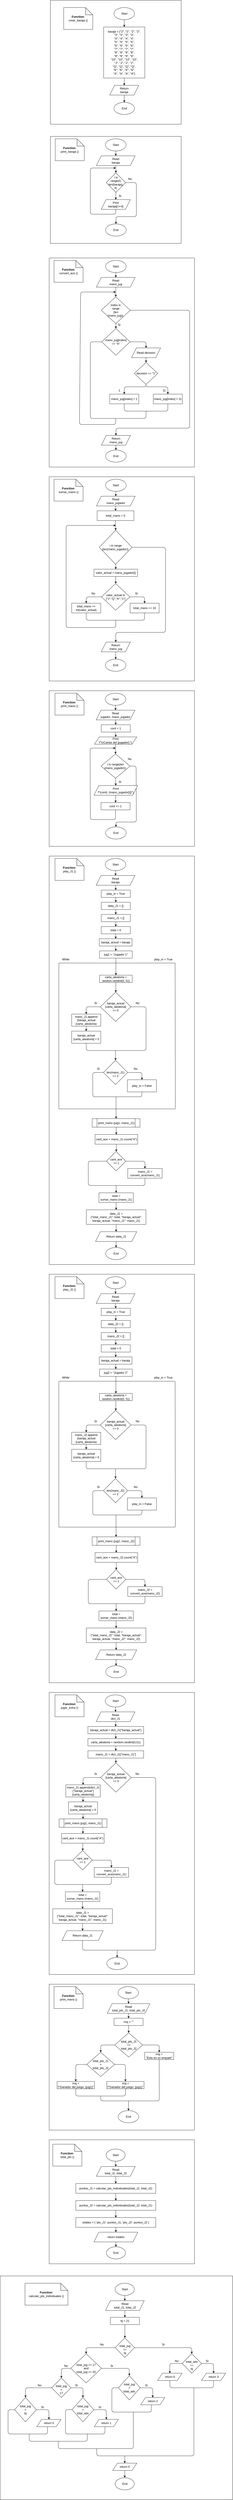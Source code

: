 <mxfile>
    <diagram id="r8Pq3S3r_MtADD0OPUn5" name="Page-1">
        <mxGraphModel dx="1288" dy="1083" grid="1" gridSize="10" guides="1" tooltips="1" connect="1" arrows="1" fold="1" page="1" pageScale="1" pageWidth="850" pageHeight="1100" math="0" shadow="0">
            <root>
                <mxCell id="0"/>
                <mxCell id="1" parent="0"/>
                <mxCell id="3" value="" style="rounded=0;whiteSpace=wrap;html=1;" parent="1" vertex="1">
                    <mxGeometry x="1005" y="40" width="540" height="510" as="geometry"/>
                </mxCell>
                <mxCell id="4" value="" style="edgeStyle=none;html=1;exitX=0.5;exitY=1;exitDx=0;exitDy=0;" parent="1" source="5" target="12" edge="1">
                    <mxGeometry relative="1" as="geometry">
                        <mxPoint x="1345" y="240" as="sourcePoint"/>
                    </mxGeometry>
                </mxCell>
                <mxCell id="5" value="baraja = [&lt;span style=&quot;background-color: initial;&quot;&gt;&quot;2&quot;, &quot;2&quot;, &quot;2&quot;, &quot;2&quot;,&lt;/span&gt;&lt;div&gt;&quot;3&quot;, &quot;3&quot;, &quot;3&quot;, &quot;3&quot;,&lt;/div&gt;&lt;div&gt;&quot;4&quot;, &quot;4&quot;, &quot;4&quot;, &quot;4&quot;,&lt;/div&gt;&lt;div&gt;&quot;5&quot;, &quot;5&quot;, &quot;5&quot;, &quot;5&quot;,&lt;/div&gt;&lt;div&gt;&quot;6&quot;, &quot;6&quot;, &quot;6&quot;, &quot;6&quot;,&lt;/div&gt;&lt;div&gt;&quot;7&quot;, &quot;7&quot;, &quot;7&quot;, &quot;7&quot;,&lt;/div&gt;&lt;div&gt;&quot;8&quot;, &quot;8&quot;, &quot;8&quot;, &quot;8&quot;,&lt;/div&gt;&lt;div&gt;&quot;9&quot;, &quot;9&quot;, &quot;9&quot;, &quot;9&quot;,&lt;/div&gt;&lt;div&gt;&quot;10&quot;, &quot;10&quot;, &quot;10&quot;, &quot;10&quot;,&lt;/div&gt;&lt;div&gt;&quot;J&quot;, &quot;J&quot;, &quot;J&quot;, &quot;J&quot;,&lt;/div&gt;&lt;div&gt;&quot;Q&quot;, &quot;Q&quot;, &quot;Q&quot;, &quot;Q&quot;,&lt;/div&gt;&lt;div&gt;&quot;K&quot;, &quot;K&quot;, &quot;K&quot;, &quot;K&quot;,&lt;/div&gt;&lt;span style=&quot;background-color: initial;&quot;&gt;&quot;A&quot;, &quot;A&quot;, &quot;A&quot;, &quot;A&quot;&lt;/span&gt;]" style="whiteSpace=wrap;html=1;" parent="1" vertex="1">
                    <mxGeometry x="1225" y="150" width="170" height="210" as="geometry"/>
                </mxCell>
                <mxCell id="6" value="&lt;b&gt;Function&lt;/b&gt;:&lt;br&gt;crear_baraja ()" style="shape=note;whiteSpace=wrap;html=1;backgroundOutline=1;darkOpacity=0.05;" parent="1" vertex="1">
                    <mxGeometry x="1060" y="70" width="120" height="90" as="geometry"/>
                </mxCell>
                <mxCell id="8" value="Start" style="ellipse;whiteSpace=wrap;html=1;" parent="1" vertex="1">
                    <mxGeometry x="1267.5" y="70" width="85" height="50" as="geometry"/>
                </mxCell>
                <mxCell id="9" style="edgeStyle=none;html=1;entryX=0.5;entryY=0;entryDx=0;entryDy=0;" parent="1" target="5" edge="1">
                    <mxGeometry relative="1" as="geometry">
                        <mxPoint x="1310" y="140" as="targetPoint"/>
                        <mxPoint x="1310" y="120" as="sourcePoint"/>
                    </mxGeometry>
                </mxCell>
                <mxCell id="11" value="" style="edgeStyle=none;html=1;" parent="1" source="12" target="13" edge="1">
                    <mxGeometry relative="1" as="geometry">
                        <Array as="points">
                            <mxPoint x="1310" y="450"/>
                        </Array>
                    </mxGeometry>
                </mxCell>
                <mxCell id="12" value="Return&lt;br&gt;baraja" style="shape=parallelogram;perimeter=parallelogramPerimeter;whiteSpace=wrap;html=1;fixedSize=1;" parent="1" vertex="1">
                    <mxGeometry x="1250" y="390" width="120" height="40" as="geometry"/>
                </mxCell>
                <mxCell id="13" value="End" style="ellipse;whiteSpace=wrap;html=1;" parent="1" vertex="1">
                    <mxGeometry x="1267.5" y="460" width="85" height="50" as="geometry"/>
                </mxCell>
                <mxCell id="14" value="" style="rounded=0;whiteSpace=wrap;html=1;" parent="1" vertex="1">
                    <mxGeometry x="1005" y="600" width="540" height="440" as="geometry"/>
                </mxCell>
                <mxCell id="17" value="&lt;b&gt;Function&lt;/b&gt;:&lt;br&gt;print_baraja ()" style="shape=note;whiteSpace=wrap;html=1;backgroundOutline=1;darkOpacity=0.05;" parent="1" vertex="1">
                    <mxGeometry x="1025" y="610" width="120" height="90" as="geometry"/>
                </mxCell>
                <mxCell id="18" style="edgeStyle=none;html=1;entryX=0.5;entryY=0;entryDx=0;entryDy=0;" parent="1" source="19" target="21" edge="1">
                    <mxGeometry relative="1" as="geometry"/>
                </mxCell>
                <mxCell id="19" value="Start" style="ellipse;whiteSpace=wrap;html=1;" parent="1" vertex="1">
                    <mxGeometry x="1232.5" y="610" width="85" height="50" as="geometry"/>
                </mxCell>
                <mxCell id="20" style="edgeStyle=none;html=1;entryX=0.5;entryY=0;entryDx=0;entryDy=0;" parent="1" source="21" target="25" edge="1">
                    <mxGeometry relative="1" as="geometry">
                        <mxPoint x="1275" y="750" as="targetPoint"/>
                    </mxGeometry>
                </mxCell>
                <mxCell id="21" value="Read&lt;br&gt;baraja" style="shape=parallelogram;perimeter=parallelogramPerimeter;whiteSpace=wrap;html=1;fixedSize=1;" parent="1" vertex="1">
                    <mxGeometry x="1195" y="680" width="160" height="40" as="geometry"/>
                </mxCell>
                <mxCell id="27" value="" style="edgeStyle=none;html=1;entryX=0.5;entryY=0;entryDx=0;entryDy=0;" parent="1" source="25" target="28" edge="1">
                    <mxGeometry relative="1" as="geometry">
                        <mxPoint x="1275.1" y="850" as="targetPoint"/>
                    </mxGeometry>
                </mxCell>
                <mxCell id="42" style="edgeStyle=none;html=1;exitX=1;exitY=0.5;exitDx=0;exitDy=0;entryX=0.5;entryY=0;entryDx=0;entryDy=0;" parent="1" source="25" target="41" edge="1">
                    <mxGeometry relative="1" as="geometry">
                        <Array as="points">
                            <mxPoint x="1360" y="790"/>
                            <mxPoint x="1360" y="930"/>
                            <mxPoint x="1276" y="930"/>
                        </Array>
                    </mxGeometry>
                </mxCell>
                <mxCell id="25" value="i in&lt;br&gt;range(0, len(baraja), 4)&amp;nbsp;" style="rhombus;whiteSpace=wrap;html=1;" parent="1" vertex="1">
                    <mxGeometry x="1235.5" y="750" width="80" height="80" as="geometry"/>
                </mxCell>
                <mxCell id="39" style="edgeStyle=none;html=1;" parent="1" source="28" edge="1">
                    <mxGeometry relative="1" as="geometry">
                        <mxPoint x="1275" y="730" as="targetPoint"/>
                        <Array as="points">
                            <mxPoint x="1275" y="920"/>
                            <mxPoint x="1170" y="920"/>
                            <mxPoint x="1170" y="730"/>
                        </Array>
                    </mxGeometry>
                </mxCell>
                <mxCell id="28" value="Print&lt;br&gt;baraja[i:i+4]" style="shape=parallelogram;perimeter=parallelogramPerimeter;whiteSpace=wrap;html=1;fixedSize=1;" parent="1" vertex="1">
                    <mxGeometry x="1215" y="860" width="120" height="40" as="geometry"/>
                </mxCell>
                <mxCell id="29" value="" style="rounded=0;whiteSpace=wrap;html=1;" parent="1" vertex="1">
                    <mxGeometry x="1000" y="1100" width="600" height="860" as="geometry"/>
                </mxCell>
                <mxCell id="30" value="&lt;b&gt;Function&lt;/b&gt;:&lt;br&gt;convert_ace ()" style="shape=note;whiteSpace=wrap;html=1;backgroundOutline=1;darkOpacity=0.05;" parent="1" vertex="1">
                    <mxGeometry x="1020" y="1110" width="120" height="90" as="geometry"/>
                </mxCell>
                <mxCell id="31" style="edgeStyle=none;html=1;entryX=0.5;entryY=0;entryDx=0;entryDy=0;" parent="1" source="32" target="34" edge="1">
                    <mxGeometry relative="1" as="geometry"/>
                </mxCell>
                <mxCell id="32" value="Start" style="ellipse;whiteSpace=wrap;html=1;" parent="1" vertex="1">
                    <mxGeometry x="1233" y="1110" width="85" height="50" as="geometry"/>
                </mxCell>
                <mxCell id="33" style="edgeStyle=none;html=1;entryX=0.5;entryY=0;entryDx=0;entryDy=0;" parent="1" source="34" target="36" edge="1">
                    <mxGeometry relative="1" as="geometry">
                        <mxPoint x="1270" y="1250" as="targetPoint"/>
                    </mxGeometry>
                </mxCell>
                <mxCell id="34" value="Read&lt;br&gt;mano_jug" style="shape=parallelogram;perimeter=parallelogramPerimeter;whiteSpace=wrap;html=1;fixedSize=1;" parent="1" vertex="1">
                    <mxGeometry x="1195" y="1180" width="160" height="40" as="geometry"/>
                </mxCell>
                <mxCell id="35" value="" style="edgeStyle=none;html=1;entryX=0.5;entryY=0;entryDx=0;entryDy=0;" parent="1" source="36" target="43" edge="1">
                    <mxGeometry relative="1" as="geometry">
                        <mxPoint x="1275" y="1360" as="targetPoint"/>
                    </mxGeometry>
                </mxCell>
                <mxCell id="92" style="edgeStyle=none;html=1;entryX=0.5;entryY=0;entryDx=0;entryDy=0;" parent="1" source="36" target="59" edge="1">
                    <mxGeometry relative="1" as="geometry">
                        <Array as="points">
                            <mxPoint x="1580" y="1315"/>
                            <mxPoint x="1580" y="1800"/>
                            <mxPoint x="1276" y="1800"/>
                        </Array>
                    </mxGeometry>
                </mxCell>
                <mxCell id="36" value="index in &lt;br&gt;range&lt;br&gt;(len&lt;br&gt;(mano_jug))&amp;nbsp;" style="rhombus;whiteSpace=wrap;html=1;" parent="1" vertex="1">
                    <mxGeometry x="1215" y="1260" width="120" height="110" as="geometry"/>
                </mxCell>
                <mxCell id="38" value="Si" style="text;html=1;strokeColor=none;fillColor=none;align=center;verticalAlign=middle;whiteSpace=wrap;rounded=0;" parent="1" vertex="1">
                    <mxGeometry x="1275" y="830" width="35" height="30" as="geometry"/>
                </mxCell>
                <mxCell id="41" value="End" style="ellipse;whiteSpace=wrap;html=1;" parent="1" vertex="1">
                    <mxGeometry x="1233" y="960" width="85" height="50" as="geometry"/>
                </mxCell>
                <mxCell id="47" style="edgeStyle=none;html=1;entryX=0.5;entryY=0;entryDx=0;entryDy=0;" parent="1" source="43" target="46" edge="1">
                    <mxGeometry relative="1" as="geometry">
                        <Array as="points">
                            <mxPoint x="1400" y="1445"/>
                        </Array>
                    </mxGeometry>
                </mxCell>
                <mxCell id="43" value="mano_jug[index]&lt;br&gt;== &quot;A&quot;" style="rhombus;whiteSpace=wrap;html=1;" parent="1" vertex="1">
                    <mxGeometry x="1217" y="1390" width="117" height="110" as="geometry"/>
                </mxCell>
                <mxCell id="49" value="" style="edgeStyle=none;html=1;" parent="1" source="46" target="48" edge="1">
                    <mxGeometry relative="1" as="geometry"/>
                </mxCell>
                <mxCell id="46" value="Read decision" style="shape=parallelogram;perimeter=parallelogramPerimeter;whiteSpace=wrap;html=1;fixedSize=1;" parent="1" vertex="1">
                    <mxGeometry x="1340" y="1470" width="120" height="40" as="geometry"/>
                </mxCell>
                <mxCell id="53" style="edgeStyle=none;html=1;entryX=0.5;entryY=0;entryDx=0;entryDy=0;exitX=0.5;exitY=1;exitDx=0;exitDy=0;" parent="1" source="48" target="50" edge="1">
                    <mxGeometry relative="1" as="geometry">
                        <Array as="points">
                            <mxPoint x="1400" y="1630"/>
                            <mxPoint x="1310" y="1630"/>
                        </Array>
                    </mxGeometry>
                </mxCell>
                <mxCell id="54" style="edgeStyle=none;html=1;exitX=0.5;exitY=1;exitDx=0;exitDy=0;entryX=0.5;entryY=0;entryDx=0;entryDy=0;" parent="1" source="48" target="52" edge="1">
                    <mxGeometry relative="1" as="geometry">
                        <Array as="points">
                            <mxPoint x="1400" y="1630"/>
                            <mxPoint x="1490" y="1630"/>
                        </Array>
                    </mxGeometry>
                </mxCell>
                <mxCell id="48" value="decision == &quot;1&quot;" style="rhombus;whiteSpace=wrap;html=1;" parent="1" vertex="1">
                    <mxGeometry x="1351.5" y="1530" width="97" height="90" as="geometry"/>
                </mxCell>
                <mxCell id="50" value="mano_jug[index] = 1" style="rounded=0;whiteSpace=wrap;html=1;" parent="1" vertex="1">
                    <mxGeometry x="1250" y="1660" width="120" height="40" as="geometry"/>
                </mxCell>
                <mxCell id="52" value="mano_jug[index] = 11" style="rounded=0;whiteSpace=wrap;html=1;" parent="1" vertex="1">
                    <mxGeometry x="1430" y="1660" width="120" height="40" as="geometry"/>
                </mxCell>
                <mxCell id="55" value="1" style="text;html=1;strokeColor=none;fillColor=none;align=center;verticalAlign=middle;whiteSpace=wrap;rounded=0;" parent="1" vertex="1">
                    <mxGeometry x="1275" y="1630" width="30" height="30" as="geometry"/>
                </mxCell>
                <mxCell id="56" value="11" style="text;html=1;strokeColor=none;fillColor=none;align=center;verticalAlign=middle;whiteSpace=wrap;rounded=0;" parent="1" vertex="1">
                    <mxGeometry x="1460" y="1630" width="30" height="30" as="geometry"/>
                </mxCell>
                <mxCell id="57" value="" style="endArrow=none;html=1;exitX=0.5;exitY=1;exitDx=0;exitDy=0;entryX=0.5;entryY=1;entryDx=0;entryDy=0;" parent="1" source="50" target="52" edge="1">
                    <mxGeometry width="50" height="50" relative="1" as="geometry">
                        <mxPoint x="1120" y="1590" as="sourcePoint"/>
                        <mxPoint x="1170" y="1540" as="targetPoint"/>
                        <Array as="points">
                            <mxPoint x="1310" y="1730"/>
                            <mxPoint x="1400" y="1730"/>
                            <mxPoint x="1490" y="1730"/>
                        </Array>
                    </mxGeometry>
                </mxCell>
                <mxCell id="58" value="" style="endArrow=none;html=1;entryX=0;entryY=0.5;entryDx=0;entryDy=0;" parent="1" target="43" edge="1">
                    <mxGeometry width="50" height="50" relative="1" as="geometry">
                        <mxPoint x="1400" y="1730" as="sourcePoint"/>
                        <mxPoint x="1170" y="1540" as="targetPoint"/>
                        <Array as="points">
                            <mxPoint x="1400" y="1760"/>
                            <mxPoint x="1170" y="1760"/>
                            <mxPoint x="1170" y="1445"/>
                        </Array>
                    </mxGeometry>
                </mxCell>
                <mxCell id="62" style="edgeStyle=none;html=1;" parent="1" source="59" target="61" edge="1">
                    <mxGeometry relative="1" as="geometry"/>
                </mxCell>
                <mxCell id="59" value="Return &lt;br&gt;mano_jug" style="shape=parallelogram;perimeter=parallelogramPerimeter;whiteSpace=wrap;html=1;fixedSize=1;" parent="1" vertex="1">
                    <mxGeometry x="1215.5" y="1830" width="120" height="40" as="geometry"/>
                </mxCell>
                <mxCell id="61" value="End" style="ellipse;whiteSpace=wrap;html=1;" parent="1" vertex="1">
                    <mxGeometry x="1233" y="1890" width="85" height="50" as="geometry"/>
                </mxCell>
                <mxCell id="63" value="" style="rounded=0;whiteSpace=wrap;html=1;" parent="1" vertex="1">
                    <mxGeometry x="1000" y="2000" width="600" height="840" as="geometry"/>
                </mxCell>
                <mxCell id="64" value="&lt;b&gt;Function&lt;/b&gt;:&lt;br&gt;sumar_mano ()" style="shape=note;whiteSpace=wrap;html=1;backgroundOutline=1;darkOpacity=0.05;" parent="1" vertex="1">
                    <mxGeometry x="1020" y="2010" width="120" height="90" as="geometry"/>
                </mxCell>
                <mxCell id="65" style="edgeStyle=none;html=1;entryX=0.5;entryY=0;entryDx=0;entryDy=0;" parent="1" source="66" target="68" edge="1">
                    <mxGeometry relative="1" as="geometry"/>
                </mxCell>
                <mxCell id="66" value="Start" style="ellipse;whiteSpace=wrap;html=1;" parent="1" vertex="1">
                    <mxGeometry x="1233" y="2010" width="85" height="50" as="geometry"/>
                </mxCell>
                <mxCell id="94" style="edgeStyle=none;html=1;entryX=0.5;entryY=0;entryDx=0;entryDy=0;" parent="1" source="68" target="93" edge="1">
                    <mxGeometry relative="1" as="geometry"/>
                </mxCell>
                <mxCell id="68" value="Read&lt;br&gt;mano_jugador" style="shape=parallelogram;perimeter=parallelogramPerimeter;whiteSpace=wrap;html=1;fixedSize=1;" parent="1" vertex="1">
                    <mxGeometry x="1195" y="2080" width="160" height="40" as="geometry"/>
                </mxCell>
                <mxCell id="98" style="edgeStyle=none;html=1;" parent="1" source="70" target="97" edge="1">
                    <mxGeometry relative="1" as="geometry"/>
                </mxCell>
                <mxCell id="108" style="edgeStyle=none;html=1;" parent="1" source="70" target="85" edge="1">
                    <mxGeometry relative="1" as="geometry">
                        <Array as="points">
                            <mxPoint x="1480" y="2290"/>
                            <mxPoint x="1480" y="2640"/>
                            <mxPoint x="1275" y="2640"/>
                        </Array>
                    </mxGeometry>
                </mxCell>
                <mxCell id="70" value="i in range&lt;br&gt;(len(mano_jugador))&amp;nbsp;" style="rhombus;whiteSpace=wrap;html=1;" parent="1" vertex="1">
                    <mxGeometry x="1207" y="2220" width="135" height="140" as="geometry"/>
                </mxCell>
                <mxCell id="71" style="edgeStyle=none;html=1;entryX=0.5;entryY=0;entryDx=0;entryDy=0;entryPerimeter=0;" parent="1" source="72" target="79" edge="1">
                    <mxGeometry relative="1" as="geometry">
                        <Array as="points">
                            <mxPoint x="1394" y="2494"/>
                        </Array>
                        <mxPoint x="1398" y="2519" as="targetPoint"/>
                    </mxGeometry>
                </mxCell>
                <mxCell id="103" style="edgeStyle=none;html=1;exitX=0;exitY=0.5;exitDx=0;exitDy=0;entryX=0.5;entryY=0;entryDx=0;entryDy=0;" parent="1" source="72" target="102" edge="1">
                    <mxGeometry relative="1" as="geometry">
                        <Array as="points">
                            <mxPoint x="1153" y="2494"/>
                        </Array>
                    </mxGeometry>
                </mxCell>
                <mxCell id="72" value="valor_actual in [&quot;J&quot;,&quot;Q&quot;,&quot;K&quot;,&quot;1&quot;]" style="rhombus;whiteSpace=wrap;html=1;" parent="1" vertex="1">
                    <mxGeometry x="1216" y="2439" width="117" height="110" as="geometry"/>
                </mxCell>
                <mxCell id="73" value="" style="edgeStyle=none;html=1;" parent="1" edge="1">
                    <mxGeometry relative="1" as="geometry">
                        <mxPoint x="1398" y="2559" as="sourcePoint"/>
                    </mxGeometry>
                </mxCell>
                <mxCell id="79" value="total_mano += 10" style="rounded=0;whiteSpace=wrap;html=1;" parent="1" vertex="1">
                    <mxGeometry x="1334" y="2520" width="120" height="40" as="geometry"/>
                </mxCell>
                <mxCell id="84" style="edgeStyle=none;html=1;" parent="1" source="85" target="87" edge="1">
                    <mxGeometry relative="1" as="geometry"/>
                </mxCell>
                <mxCell id="85" value="Return &lt;br&gt;mano_jug" style="shape=parallelogram;perimeter=parallelogramPerimeter;whiteSpace=wrap;html=1;fixedSize=1;" parent="1" vertex="1">
                    <mxGeometry x="1215" y="2680" width="120" height="40" as="geometry"/>
                </mxCell>
                <mxCell id="87" value="End" style="ellipse;whiteSpace=wrap;html=1;" parent="1" vertex="1">
                    <mxGeometry x="1232" y="2750" width="85" height="50" as="geometry"/>
                </mxCell>
                <mxCell id="88" value="Si" style="text;html=1;strokeColor=none;fillColor=none;align=center;verticalAlign=middle;whiteSpace=wrap;rounded=0;" parent="1" vertex="1">
                    <mxGeometry x="1278" y="1360" width="22" height="30" as="geometry"/>
                </mxCell>
                <mxCell id="89" value="No" style="text;html=1;strokeColor=none;fillColor=none;align=center;verticalAlign=middle;whiteSpace=wrap;rounded=0;" parent="1" vertex="1">
                    <mxGeometry x="1315.5" y="760" width="35" height="30" as="geometry"/>
                </mxCell>
                <mxCell id="91" value="" style="endArrow=classic;html=1;" parent="1" edge="1">
                    <mxGeometry width="50" height="50" relative="1" as="geometry">
                        <mxPoint x="1275" y="1760" as="sourcePoint"/>
                        <mxPoint x="1275" y="1240" as="targetPoint"/>
                        <Array as="points">
                            <mxPoint x="1275" y="1785"/>
                            <mxPoint x="1125" y="1785"/>
                            <mxPoint x="1130" y="1240"/>
                        </Array>
                    </mxGeometry>
                </mxCell>
                <mxCell id="96" value="" style="edgeStyle=none;html=1;entryX=0.5;entryY=0;entryDx=0;entryDy=0;" parent="1" source="93" target="70" edge="1">
                    <mxGeometry relative="1" as="geometry"/>
                </mxCell>
                <mxCell id="93" value="total_mano = 0" style="rounded=0;whiteSpace=wrap;html=1;" parent="1" vertex="1">
                    <mxGeometry x="1198" y="2140" width="152" height="40" as="geometry"/>
                </mxCell>
                <mxCell id="99" style="edgeStyle=none;html=1;" parent="1" source="97" target="72" edge="1">
                    <mxGeometry relative="1" as="geometry"/>
                </mxCell>
                <mxCell id="97" value="valor_actual = mano_jugador[i]" style="rounded=0;whiteSpace=wrap;html=1;" parent="1" vertex="1">
                    <mxGeometry x="1185" y="2380" width="180" height="30" as="geometry"/>
                </mxCell>
                <mxCell id="100" value="Si" style="text;html=1;align=center;verticalAlign=middle;resizable=0;points=[];autosize=1;strokeColor=none;fillColor=none;" parent="1" vertex="1">
                    <mxGeometry x="1345" y="2465" width="30" height="30" as="geometry"/>
                </mxCell>
                <mxCell id="101" value="No" style="text;html=1;align=center;verticalAlign=middle;resizable=0;points=[];autosize=1;strokeColor=none;fillColor=none;" parent="1" vertex="1">
                    <mxGeometry x="1162" y="2465" width="40" height="30" as="geometry"/>
                </mxCell>
                <mxCell id="102" value="total_mano += int(valor_actual)" style="rounded=0;whiteSpace=wrap;html=1;" parent="1" vertex="1">
                    <mxGeometry x="1093" y="2520" width="120" height="40" as="geometry"/>
                </mxCell>
                <mxCell id="104" value="" style="endArrow=none;html=1;exitX=0.5;exitY=1;exitDx=0;exitDy=0;entryX=0.5;entryY=1;entryDx=0;entryDy=0;" parent="1" source="79" target="102" edge="1">
                    <mxGeometry width="50" height="50" relative="1" as="geometry">
                        <mxPoint x="1390" y="2470" as="sourcePoint"/>
                        <mxPoint x="1440" y="2420" as="targetPoint"/>
                        <Array as="points">
                            <mxPoint x="1394" y="2590"/>
                            <mxPoint x="1270" y="2590"/>
                            <mxPoint x="1153" y="2590"/>
                        </Array>
                    </mxGeometry>
                </mxCell>
                <mxCell id="106" value="" style="endArrow=classic;html=1;" parent="1" edge="1">
                    <mxGeometry width="50" height="50" relative="1" as="geometry">
                        <mxPoint x="1275" y="2590" as="sourcePoint"/>
                        <mxPoint x="1275" y="2200" as="targetPoint"/>
                        <Array as="points">
                            <mxPoint x="1275" y="2620"/>
                            <mxPoint x="1070" y="2620"/>
                            <mxPoint x="1070" y="2200"/>
                        </Array>
                    </mxGeometry>
                </mxCell>
                <mxCell id="109" value="" style="rounded=0;whiteSpace=wrap;html=1;" parent="1" vertex="1">
                    <mxGeometry x="1000" y="2880" width="600" height="640" as="geometry"/>
                </mxCell>
                <mxCell id="110" value="&lt;b&gt;Function&lt;/b&gt;:&lt;br&gt;print_mano ()" style="shape=note;whiteSpace=wrap;html=1;backgroundOutline=1;darkOpacity=0.05;" parent="1" vertex="1">
                    <mxGeometry x="1024" y="2890" width="120" height="90" as="geometry"/>
                </mxCell>
                <mxCell id="111" style="edgeStyle=none;html=1;entryX=0.5;entryY=0;entryDx=0;entryDy=0;" parent="1" source="112" target="114" edge="1">
                    <mxGeometry relative="1" as="geometry"/>
                </mxCell>
                <mxCell id="112" value="Start" style="ellipse;whiteSpace=wrap;html=1;" parent="1" vertex="1">
                    <mxGeometry x="1231.5" y="2890" width="85" height="50" as="geometry"/>
                </mxCell>
                <mxCell id="124" style="edgeStyle=none;html=1;" parent="1" source="114" target="123" edge="1">
                    <mxGeometry relative="1" as="geometry"/>
                </mxCell>
                <mxCell id="114" value="Read&lt;br&gt;jugador, mano_jugador" style="shape=parallelogram;perimeter=parallelogramPerimeter;whiteSpace=wrap;html=1;fixedSize=1;" parent="1" vertex="1">
                    <mxGeometry x="1194" y="2960" width="160" height="40" as="geometry"/>
                </mxCell>
                <mxCell id="115" value="" style="edgeStyle=none;html=1;entryX=0.5;entryY=0;entryDx=0;entryDy=0;" parent="1" target="119" edge="1">
                    <mxGeometry relative="1" as="geometry">
                        <mxPoint x="1274.1" y="3236" as="targetPoint"/>
                        <mxPoint x="1274.216" y="3215.716" as="sourcePoint"/>
                    </mxGeometry>
                </mxCell>
                <mxCell id="116" style="edgeStyle=none;html=1;exitX=1;exitY=0.5;exitDx=0;exitDy=0;entryX=0.5;entryY=0;entryDx=0;entryDy=0;" parent="1" source="128" target="121" edge="1">
                    <mxGeometry relative="1" as="geometry">
                        <Array as="points">
                            <mxPoint x="1359" y="3190"/>
                            <mxPoint x="1360" y="3420"/>
                            <mxPoint x="1276" y="3420"/>
                        </Array>
                        <mxPoint x="1314.5" y="3176" as="sourcePoint"/>
                    </mxGeometry>
                </mxCell>
                <mxCell id="118" style="edgeStyle=none;html=1;exitX=0.5;exitY=1;exitDx=0;exitDy=0;" parent="1" source="131" edge="1">
                    <mxGeometry relative="1" as="geometry">
                        <mxPoint x="1274" y="3116" as="targetPoint"/>
                        <Array as="points">
                            <mxPoint x="1274" y="3410"/>
                            <mxPoint x="1170" y="3410"/>
                            <mxPoint x="1169" y="3116"/>
                        </Array>
                        <mxPoint x="1274" y="3360" as="sourcePoint"/>
                    </mxGeometry>
                </mxCell>
                <mxCell id="133" value="" style="edgeStyle=none;html=1;" parent="1" source="119" target="131" edge="1">
                    <mxGeometry relative="1" as="geometry"/>
                </mxCell>
                <mxCell id="119" value="Print&lt;br&gt;f&quot;{cont}: {mano_jugador[i]}&quot;)" style="shape=parallelogram;perimeter=parallelogramPerimeter;whiteSpace=wrap;html=1;fixedSize=1;" parent="1" vertex="1">
                    <mxGeometry x="1185" y="3270" width="180" height="40" as="geometry"/>
                </mxCell>
                <mxCell id="120" value="Si" style="text;html=1;strokeColor=none;fillColor=none;align=center;verticalAlign=middle;whiteSpace=wrap;rounded=0;" parent="1" vertex="1">
                    <mxGeometry x="1275" y="3240" width="35" height="30" as="geometry"/>
                </mxCell>
                <mxCell id="121" value="End" style="ellipse;whiteSpace=wrap;html=1;" parent="1" vertex="1">
                    <mxGeometry x="1233" y="3440" width="85" height="50" as="geometry"/>
                </mxCell>
                <mxCell id="122" value="No" style="text;html=1;strokeColor=none;fillColor=none;align=center;verticalAlign=middle;whiteSpace=wrap;rounded=0;" parent="1" vertex="1">
                    <mxGeometry x="1314.5" y="3146" width="35" height="30" as="geometry"/>
                </mxCell>
                <mxCell id="126" value="" style="edgeStyle=none;html=1;" parent="1" source="123" target="125" edge="1">
                    <mxGeometry relative="1" as="geometry"/>
                </mxCell>
                <mxCell id="123" value="cont = 1" style="rounded=0;whiteSpace=wrap;html=1;" parent="1" vertex="1">
                    <mxGeometry x="1215" y="3020" width="120" height="30" as="geometry"/>
                </mxCell>
                <mxCell id="127" style="edgeStyle=none;html=1;entryX=0.5;entryY=0;entryDx=0;entryDy=0;" parent="1" source="125" target="128" edge="1">
                    <mxGeometry relative="1" as="geometry">
                        <mxPoint x="1274.5" y="3136" as="targetPoint"/>
                    </mxGeometry>
                </mxCell>
                <mxCell id="125" value="Print&lt;br&gt;f&quot;\nCartas del {jugador}:&quot;)" style="shape=parallelogram;perimeter=parallelogramPerimeter;whiteSpace=wrap;html=1;fixedSize=1;" parent="1" vertex="1">
                    <mxGeometry x="1187" y="3070" width="175" height="30" as="geometry"/>
                </mxCell>
                <mxCell id="128" value="i in range(len&lt;br&gt;(mano_jugador))&amp;nbsp;" style="rhombus;whiteSpace=wrap;html=1;" parent="1" vertex="1">
                    <mxGeometry x="1214" y="3140" width="120" height="100" as="geometry"/>
                </mxCell>
                <mxCell id="131" value="cont += 1" style="rounded=0;whiteSpace=wrap;html=1;" parent="1" vertex="1">
                    <mxGeometry x="1214" y="3340" width="120" height="30" as="geometry"/>
                </mxCell>
                <mxCell id="201" value="" style="edgeStyle=none;html=1;" parent="1" edge="1">
                    <mxGeometry relative="1" as="geometry">
                        <mxPoint x="1370" y="4342.5" as="targetPoint"/>
                    </mxGeometry>
                </mxCell>
                <mxCell id="291" value="" style="rounded=0;whiteSpace=wrap;html=1;" parent="1" vertex="1">
                    <mxGeometry x="1000" y="3560" width="600" height="1680" as="geometry"/>
                </mxCell>
                <mxCell id="292" value="&lt;b&gt;Function&lt;/b&gt;:&lt;br&gt;play_J1 ()" style="shape=note;whiteSpace=wrap;html=1;backgroundOutline=1;darkOpacity=0.05;" parent="1" vertex="1">
                    <mxGeometry x="1024" y="3570" width="120" height="90" as="geometry"/>
                </mxCell>
                <mxCell id="293" style="edgeStyle=none;html=1;entryX=0.5;entryY=0;entryDx=0;entryDy=0;" parent="1" source="294" target="296" edge="1">
                    <mxGeometry relative="1" as="geometry"/>
                </mxCell>
                <mxCell id="294" value="Start" style="ellipse;whiteSpace=wrap;html=1;" parent="1" vertex="1">
                    <mxGeometry x="1231.5" y="3570" width="85" height="50" as="geometry"/>
                </mxCell>
                <mxCell id="321" value="" style="edgeStyle=none;html=1;" parent="1" source="296" target="318" edge="1">
                    <mxGeometry relative="1" as="geometry"/>
                </mxCell>
                <mxCell id="296" value="Read&lt;br&gt;baraja" style="shape=parallelogram;perimeter=parallelogramPerimeter;whiteSpace=wrap;html=1;fixedSize=1;" parent="1" vertex="1">
                    <mxGeometry x="1194" y="3640" width="160" height="40" as="geometry"/>
                </mxCell>
                <mxCell id="305" value="" style="edgeStyle=none;html=1;entryX=0.5;entryY=0;entryDx=0;entryDy=0;" parent="1" source="306" target="311" edge="1">
                    <mxGeometry relative="1" as="geometry">
                        <mxPoint x="1272.65" y="3800" as="targetPoint"/>
                    </mxGeometry>
                </mxCell>
                <mxCell id="306" value="data_J1 = {}" style="rounded=0;whiteSpace=wrap;html=1;" parent="1" vertex="1">
                    <mxGeometry x="1215" y="3750" width="120" height="30" as="geometry"/>
                </mxCell>
                <mxCell id="313" value="" style="edgeStyle=none;html=1;exitX=0.5;exitY=1;exitDx=0;exitDy=0;entryX=0.5;entryY=0;entryDx=0;entryDy=0;" parent="1" source="311" target="312" edge="1">
                    <mxGeometry relative="1" as="geometry"/>
                </mxCell>
                <mxCell id="311" value="mano_J1 = []" style="rounded=0;whiteSpace=wrap;html=1;" parent="1" vertex="1">
                    <mxGeometry x="1215" y="3800" width="120" height="30" as="geometry"/>
                </mxCell>
                <mxCell id="315" value="" style="edgeStyle=none;html=1;" parent="1" source="312" target="314" edge="1">
                    <mxGeometry relative="1" as="geometry"/>
                </mxCell>
                <mxCell id="312" value="total = 0" style="rounded=0;whiteSpace=wrap;html=1;" parent="1" vertex="1">
                    <mxGeometry x="1215" y="3850" width="120" height="30" as="geometry"/>
                </mxCell>
                <mxCell id="317" value="" style="edgeStyle=none;html=1;" parent="1" source="314" target="316" edge="1">
                    <mxGeometry relative="1" as="geometry"/>
                </mxCell>
                <mxCell id="314" value="baraja_actual = baraja" style="rounded=0;whiteSpace=wrap;html=1;" parent="1" vertex="1">
                    <mxGeometry x="1207" y="3900" width="135" height="30" as="geometry"/>
                </mxCell>
                <mxCell id="363" style="edgeStyle=none;html=1;" parent="1" source="316" target="358" edge="1">
                    <mxGeometry relative="1" as="geometry"/>
                </mxCell>
                <mxCell id="316" value="jug1 = &quot;Jugador 1&quot;" style="rounded=0;whiteSpace=wrap;html=1;" parent="1" vertex="1">
                    <mxGeometry x="1208" y="3950" width="135" height="30" as="geometry"/>
                </mxCell>
                <mxCell id="320" style="edgeStyle=none;html=1;entryX=0.5;entryY=0;entryDx=0;entryDy=0;" parent="1" source="318" target="306" edge="1">
                    <mxGeometry relative="1" as="geometry"/>
                </mxCell>
                <mxCell id="318" value="play_in = True" style="rounded=0;whiteSpace=wrap;html=1;" parent="1" vertex="1">
                    <mxGeometry x="1215" y="3700" width="120" height="30" as="geometry"/>
                </mxCell>
                <mxCell id="338" value="" style="endArrow=none;html=1;" parent="1" edge="1">
                    <mxGeometry width="50" height="50" relative="1" as="geometry">
                        <mxPoint x="1040" y="4000" as="sourcePoint"/>
                        <mxPoint x="1520" y="4000" as="targetPoint"/>
                    </mxGeometry>
                </mxCell>
                <mxCell id="339" value="" style="endArrow=none;html=1;" parent="1" edge="1">
                    <mxGeometry width="50" height="50" relative="1" as="geometry">
                        <mxPoint x="1040" y="4000" as="sourcePoint"/>
                        <mxPoint x="1040" y="4600" as="targetPoint"/>
                    </mxGeometry>
                </mxCell>
                <mxCell id="340" value="" style="endArrow=none;html=1;" parent="1" edge="1">
                    <mxGeometry width="50" height="50" relative="1" as="geometry">
                        <mxPoint x="1520" y="4000" as="sourcePoint"/>
                        <mxPoint x="1521" y="4600" as="targetPoint"/>
                    </mxGeometry>
                </mxCell>
                <mxCell id="341" value="" style="endArrow=none;html=1;" parent="1" edge="1">
                    <mxGeometry width="50" height="50" relative="1" as="geometry">
                        <mxPoint x="1040" y="4600" as="sourcePoint"/>
                        <mxPoint x="1520" y="4600" as="targetPoint"/>
                    </mxGeometry>
                </mxCell>
                <mxCell id="342" value="While" style="text;html=1;align=center;verticalAlign=middle;resizable=0;points=[];autosize=1;strokeColor=none;fillColor=none;" parent="1" vertex="1">
                    <mxGeometry x="1043" y="3970" width="50" height="30" as="geometry"/>
                </mxCell>
                <mxCell id="343" value="play_in = True" style="text;html=1;align=center;verticalAlign=middle;resizable=0;points=[];autosize=1;strokeColor=none;fillColor=none;" parent="1" vertex="1">
                    <mxGeometry x="1421" y="3970" width="100" height="30" as="geometry"/>
                </mxCell>
                <mxCell id="344" value="" style="edgeStyle=none;html=1;" parent="1" source="345" target="347" edge="1">
                    <mxGeometry relative="1" as="geometry"/>
                </mxCell>
                <mxCell id="345" value="print_mano (jug1, mano_J1)" style="shape=process;whiteSpace=wrap;html=1;backgroundOutline=1;rounded=0;" parent="1" vertex="1">
                    <mxGeometry x="1177.5" y="4640" width="197.5" height="35" as="geometry"/>
                </mxCell>
                <mxCell id="346" value="" style="edgeStyle=none;html=1;" parent="1" source="347" target="349" edge="1">
                    <mxGeometry relative="1" as="geometry"/>
                </mxCell>
                <mxCell id="347" value="cant_ace = mano_J1.count(&quot;A&quot;)" style="whiteSpace=wrap;html=1;rounded=0;" parent="1" vertex="1">
                    <mxGeometry x="1189.5" y="4705" width="176" height="40" as="geometry"/>
                </mxCell>
                <mxCell id="348" style="edgeStyle=none;html=1;entryX=0.5;entryY=0;entryDx=0;entryDy=0;" parent="1" source="349" target="350" edge="1">
                    <mxGeometry relative="1" as="geometry">
                        <Array as="points">
                            <mxPoint x="1395.5" y="4815"/>
                        </Array>
                    </mxGeometry>
                </mxCell>
                <mxCell id="349" value="cant_ace &lt;br&gt;&amp;gt;= 1" style="rhombus;whiteSpace=wrap;html=1;" parent="1" vertex="1">
                    <mxGeometry x="1236.5" y="4775" width="80" height="80" as="geometry"/>
                </mxCell>
                <mxCell id="350" value="mano_J1 = convert_ace(mano_J1)" style="whiteSpace=wrap;html=1;rounded=0;" parent="1" vertex="1">
                    <mxGeometry x="1324.5" y="4845" width="142" height="40" as="geometry"/>
                </mxCell>
                <mxCell id="351" value="" style="endArrow=none;html=1;exitX=0;exitY=0.5;exitDx=0;exitDy=0;entryX=0.5;entryY=1;entryDx=0;entryDy=0;" parent="1" source="349" target="350" edge="1">
                    <mxGeometry width="50" height="50" relative="1" as="geometry">
                        <mxPoint x="1501.5" y="4765" as="sourcePoint"/>
                        <mxPoint x="1551.5" y="4715" as="targetPoint"/>
                        <Array as="points">
                            <mxPoint x="1161.5" y="4815"/>
                            <mxPoint x="1161.5" y="4915"/>
                            <mxPoint x="1395.5" y="4915"/>
                        </Array>
                    </mxGeometry>
                </mxCell>
                <mxCell id="352" value="" style="endArrow=classic;html=1;" parent="1" edge="1">
                    <mxGeometry width="50" height="50" relative="1" as="geometry">
                        <mxPoint x="1276.5" y="4915" as="sourcePoint"/>
                        <mxPoint x="1276.5" y="4945" as="targetPoint"/>
                    </mxGeometry>
                </mxCell>
                <mxCell id="353" value="" style="edgeStyle=none;html=1;" parent="1" source="354" target="356" edge="1">
                    <mxGeometry relative="1" as="geometry"/>
                </mxCell>
                <mxCell id="354" value="total = &lt;br&gt;sumar_mano (mano_J1)" style="whiteSpace=wrap;html=1;rounded=0;" parent="1" vertex="1">
                    <mxGeometry x="1205.5" y="4945" width="142" height="40" as="geometry"/>
                </mxCell>
                <mxCell id="355" value="" style="edgeStyle=none;html=1;" parent="1" source="356" target="357" edge="1">
                    <mxGeometry relative="1" as="geometry"/>
                </mxCell>
                <mxCell id="356" value="data_J1 = &lt;br&gt;{&quot;total_mano_J1&quot;: total, &quot;baraja_actual&quot;: baraja_actual, &quot;mano_J1&quot;: mano_J1}" style="whiteSpace=wrap;html=1;rounded=0;" parent="1" vertex="1">
                    <mxGeometry x="1153.5" y="5015" width="246" height="60" as="geometry"/>
                </mxCell>
                <mxCell id="410" value="" style="edgeStyle=none;html=1;" parent="1" source="357" target="409" edge="1">
                    <mxGeometry relative="1" as="geometry"/>
                </mxCell>
                <mxCell id="357" value="Return data_J1" style="shape=parallelogram;perimeter=parallelogramPerimeter;whiteSpace=wrap;html=1;fixedSize=1;" parent="1" vertex="1">
                    <mxGeometry x="1191.5" y="5105" width="170" height="40" as="geometry"/>
                </mxCell>
                <mxCell id="360" value="" style="edgeStyle=none;html=1;" parent="1" source="358" target="359" edge="1">
                    <mxGeometry relative="1" as="geometry"/>
                </mxCell>
                <mxCell id="358" value="carta_aleatoria = random.randint(0, 51)" style="rounded=0;whiteSpace=wrap;html=1;" parent="1" vertex="1">
                    <mxGeometry x="1208" y="4050" width="135" height="30" as="geometry"/>
                </mxCell>
                <mxCell id="362" style="edgeStyle=none;html=1;entryX=0.5;entryY=0;entryDx=0;entryDy=0;" parent="1" source="359" target="361" edge="1">
                    <mxGeometry relative="1" as="geometry">
                        <Array as="points">
                            <mxPoint x="1153" y="4180"/>
                        </Array>
                    </mxGeometry>
                </mxCell>
                <mxCell id="359" value="baraja_actual&lt;br&gt;[carta_aleatoria]&lt;br&gt;== 0" style="rhombus;whiteSpace=wrap;html=1;rounded=0;" parent="1" vertex="1">
                    <mxGeometry x="1211.13" y="4120" width="126.75" height="120" as="geometry"/>
                </mxCell>
                <mxCell id="365" style="edgeStyle=none;html=1;entryX=0.5;entryY=0;entryDx=0;entryDy=0;" parent="1" source="361" target="364" edge="1">
                    <mxGeometry relative="1" as="geometry"/>
                </mxCell>
                <mxCell id="361" value="mano_J1.append&lt;br&gt;(baraja_actual&lt;br&gt;[carta_aleatoria)" style="whiteSpace=wrap;html=1;rounded=0;" parent="1" vertex="1">
                    <mxGeometry x="1093" y="4210" width="120" height="50" as="geometry"/>
                </mxCell>
                <mxCell id="364" value="baraja_actual&lt;br&gt;[carta_aleatoria] = 0" style="whiteSpace=wrap;html=1;rounded=0;" parent="1" vertex="1">
                    <mxGeometry x="1093" y="4280" width="120" height="50" as="geometry"/>
                </mxCell>
                <mxCell id="366" value="" style="endArrow=none;html=1;exitX=0.5;exitY=1;exitDx=0;exitDy=0;entryX=1;entryY=0.5;entryDx=0;entryDy=0;" parent="1" source="364" target="359" edge="1">
                    <mxGeometry width="50" height="50" relative="1" as="geometry">
                        <mxPoint x="1550" y="4210" as="sourcePoint"/>
                        <mxPoint x="1600" y="4160" as="targetPoint"/>
                        <Array as="points">
                            <mxPoint x="1153" y="4360"/>
                            <mxPoint x="1400" y="4360"/>
                            <mxPoint x="1400" y="4180"/>
                        </Array>
                    </mxGeometry>
                </mxCell>
                <mxCell id="370" style="edgeStyle=none;html=1;entryX=0.5;entryY=0;entryDx=0;entryDy=0;" parent="1" source="367" target="369" edge="1">
                    <mxGeometry relative="1" as="geometry">
                        <Array as="points">
                            <mxPoint x="1383" y="4450"/>
                        </Array>
                    </mxGeometry>
                </mxCell>
                <mxCell id="367" value="&lt;br&gt;len(mano_J1)&lt;br&gt;== 2" style="rhombus;whiteSpace=wrap;html=1;rounded=0;" parent="1" vertex="1">
                    <mxGeometry x="1224.06" y="4400" width="99.88" height="100" as="geometry"/>
                </mxCell>
                <mxCell id="368" value="" style="endArrow=classic;html=1;entryX=0.5;entryY=0;entryDx=0;entryDy=0;" parent="1" target="367" edge="1">
                    <mxGeometry width="50" height="50" relative="1" as="geometry">
                        <mxPoint x="1274" y="4360" as="sourcePoint"/>
                        <mxPoint x="1600" y="4340" as="targetPoint"/>
                    </mxGeometry>
                </mxCell>
                <mxCell id="369" value="play_in = False" style="whiteSpace=wrap;html=1;rounded=0;" parent="1" vertex="1">
                    <mxGeometry x="1323" y="4480" width="120" height="50" as="geometry"/>
                </mxCell>
                <mxCell id="371" value="" style="endArrow=none;html=1;exitX=0;exitY=0.5;exitDx=0;exitDy=0;entryX=0.5;entryY=1;entryDx=0;entryDy=0;" parent="1" source="367" target="369" edge="1">
                    <mxGeometry width="50" height="50" relative="1" as="geometry">
                        <mxPoint x="1550" y="4460" as="sourcePoint"/>
                        <mxPoint x="1600" y="4410" as="targetPoint"/>
                        <Array as="points">
                            <mxPoint x="1180" y="4450"/>
                            <mxPoint x="1180" y="4550"/>
                            <mxPoint x="1383" y="4550"/>
                        </Array>
                    </mxGeometry>
                </mxCell>
                <mxCell id="402" value="Si" style="text;html=1;strokeColor=none;fillColor=none;align=center;verticalAlign=middle;whiteSpace=wrap;rounded=0;" parent="1" vertex="1">
                    <mxGeometry x="1177" y="4150" width="30" height="30" as="geometry"/>
                </mxCell>
                <mxCell id="403" value="No" style="text;html=1;strokeColor=none;fillColor=none;align=center;verticalAlign=middle;whiteSpace=wrap;rounded=0;" parent="1" vertex="1">
                    <mxGeometry x="1349.5" y="4150" width="30" height="30" as="geometry"/>
                </mxCell>
                <mxCell id="404" value="Si" style="text;html=1;strokeColor=none;fillColor=none;align=center;verticalAlign=middle;whiteSpace=wrap;rounded=0;" parent="1" vertex="1">
                    <mxGeometry x="1187.75" y="4420" width="30" height="30" as="geometry"/>
                </mxCell>
                <mxCell id="405" value="No" style="text;html=1;strokeColor=none;fillColor=none;align=center;verticalAlign=middle;whiteSpace=wrap;rounded=0;" parent="1" vertex="1">
                    <mxGeometry x="1341.5" y="4420" width="30" height="30" as="geometry"/>
                </mxCell>
                <mxCell id="408" value="" style="endArrow=classic;html=1;entryX=0.5;entryY=0;entryDx=0;entryDy=0;" parent="1" target="345" edge="1">
                    <mxGeometry width="50" height="50" relative="1" as="geometry">
                        <mxPoint x="1276" y="4550" as="sourcePoint"/>
                        <mxPoint x="1275" y="4570" as="targetPoint"/>
                    </mxGeometry>
                </mxCell>
                <mxCell id="409" value="End" style="ellipse;whiteSpace=wrap;html=1;" parent="1" vertex="1">
                    <mxGeometry x="1233.5" y="5170" width="85" height="50" as="geometry"/>
                </mxCell>
                <mxCell id="411" value="" style="rounded=0;whiteSpace=wrap;html=1;" parent="1" vertex="1">
                    <mxGeometry x="1000" y="5280" width="600" height="1680" as="geometry"/>
                </mxCell>
                <mxCell id="412" value="&lt;b&gt;Function&lt;/b&gt;:&lt;br&gt;play_J2 ()" style="shape=note;whiteSpace=wrap;html=1;backgroundOutline=1;darkOpacity=0.05;" parent="1" vertex="1">
                    <mxGeometry x="1024" y="5290" width="120" height="90" as="geometry"/>
                </mxCell>
                <mxCell id="413" style="edgeStyle=none;html=1;entryX=0.5;entryY=0;entryDx=0;entryDy=0;" parent="1" source="414" target="416" edge="1">
                    <mxGeometry relative="1" as="geometry"/>
                </mxCell>
                <mxCell id="414" value="Start" style="ellipse;whiteSpace=wrap;html=1;" parent="1" vertex="1">
                    <mxGeometry x="1231.5" y="5290" width="85" height="50" as="geometry"/>
                </mxCell>
                <mxCell id="415" value="" style="edgeStyle=none;html=1;" parent="1" source="416" target="428" edge="1">
                    <mxGeometry relative="1" as="geometry"/>
                </mxCell>
                <mxCell id="416" value="Read&lt;br&gt;baraja" style="shape=parallelogram;perimeter=parallelogramPerimeter;whiteSpace=wrap;html=1;fixedSize=1;" parent="1" vertex="1">
                    <mxGeometry x="1194" y="5360" width="160" height="40" as="geometry"/>
                </mxCell>
                <mxCell id="417" value="" style="edgeStyle=none;html=1;entryX=0.5;entryY=0;entryDx=0;entryDy=0;" parent="1" source="418" target="420" edge="1">
                    <mxGeometry relative="1" as="geometry">
                        <mxPoint x="1272.65" y="5520" as="targetPoint"/>
                    </mxGeometry>
                </mxCell>
                <mxCell id="418" value="data_J2 = {}" style="rounded=0;whiteSpace=wrap;html=1;" parent="1" vertex="1">
                    <mxGeometry x="1215" y="5470" width="120" height="30" as="geometry"/>
                </mxCell>
                <mxCell id="419" value="" style="edgeStyle=none;html=1;exitX=0.5;exitY=1;exitDx=0;exitDy=0;entryX=0.5;entryY=0;entryDx=0;entryDy=0;" parent="1" source="420" target="422" edge="1">
                    <mxGeometry relative="1" as="geometry"/>
                </mxCell>
                <mxCell id="420" value="mano_J2 = []" style="rounded=0;whiteSpace=wrap;html=1;" parent="1" vertex="1">
                    <mxGeometry x="1215" y="5520" width="120" height="30" as="geometry"/>
                </mxCell>
                <mxCell id="421" value="" style="edgeStyle=none;html=1;" parent="1" source="422" target="424" edge="1">
                    <mxGeometry relative="1" as="geometry"/>
                </mxCell>
                <mxCell id="422" value="total = 0" style="rounded=0;whiteSpace=wrap;html=1;" parent="1" vertex="1">
                    <mxGeometry x="1215" y="5570" width="120" height="30" as="geometry"/>
                </mxCell>
                <mxCell id="423" value="" style="edgeStyle=none;html=1;" parent="1" source="424" target="426" edge="1">
                    <mxGeometry relative="1" as="geometry"/>
                </mxCell>
                <mxCell id="424" value="baraja_actual = baraja" style="rounded=0;whiteSpace=wrap;html=1;" parent="1" vertex="1">
                    <mxGeometry x="1207" y="5620" width="135" height="30" as="geometry"/>
                </mxCell>
                <mxCell id="425" style="edgeStyle=none;html=1;" parent="1" source="426" target="451" edge="1">
                    <mxGeometry relative="1" as="geometry"/>
                </mxCell>
                <mxCell id="426" value="jug2 = &quot;Jugador 2&quot;" style="rounded=0;whiteSpace=wrap;html=1;" parent="1" vertex="1">
                    <mxGeometry x="1208" y="5670" width="135" height="30" as="geometry"/>
                </mxCell>
                <mxCell id="427" style="edgeStyle=none;html=1;entryX=0.5;entryY=0;entryDx=0;entryDy=0;" parent="1" source="428" target="418" edge="1">
                    <mxGeometry relative="1" as="geometry"/>
                </mxCell>
                <mxCell id="428" value="play_in = True" style="rounded=0;whiteSpace=wrap;html=1;" parent="1" vertex="1">
                    <mxGeometry x="1215" y="5420" width="120" height="30" as="geometry"/>
                </mxCell>
                <mxCell id="429" value="" style="endArrow=none;html=1;" parent="1" edge="1">
                    <mxGeometry width="50" height="50" relative="1" as="geometry">
                        <mxPoint x="1040" y="5720" as="sourcePoint"/>
                        <mxPoint x="1520" y="5720" as="targetPoint"/>
                    </mxGeometry>
                </mxCell>
                <mxCell id="430" value="" style="endArrow=none;html=1;" parent="1" edge="1">
                    <mxGeometry width="50" height="50" relative="1" as="geometry">
                        <mxPoint x="1040" y="5720" as="sourcePoint"/>
                        <mxPoint x="1040" y="6320" as="targetPoint"/>
                    </mxGeometry>
                </mxCell>
                <mxCell id="431" value="" style="endArrow=none;html=1;" parent="1" edge="1">
                    <mxGeometry width="50" height="50" relative="1" as="geometry">
                        <mxPoint x="1520" y="5720" as="sourcePoint"/>
                        <mxPoint x="1521" y="6320" as="targetPoint"/>
                    </mxGeometry>
                </mxCell>
                <mxCell id="432" value="" style="endArrow=none;html=1;" parent="1" edge="1">
                    <mxGeometry width="50" height="50" relative="1" as="geometry">
                        <mxPoint x="1040" y="6320" as="sourcePoint"/>
                        <mxPoint x="1520" y="6320" as="targetPoint"/>
                    </mxGeometry>
                </mxCell>
                <mxCell id="433" value="While" style="text;html=1;align=center;verticalAlign=middle;resizable=0;points=[];autosize=1;strokeColor=none;fillColor=none;" parent="1" vertex="1">
                    <mxGeometry x="1043" y="5690" width="50" height="30" as="geometry"/>
                </mxCell>
                <mxCell id="434" value="play_in = True" style="text;html=1;align=center;verticalAlign=middle;resizable=0;points=[];autosize=1;strokeColor=none;fillColor=none;" parent="1" vertex="1">
                    <mxGeometry x="1421" y="5690" width="100" height="30" as="geometry"/>
                </mxCell>
                <mxCell id="435" value="" style="edgeStyle=none;html=1;" parent="1" source="436" target="438" edge="1">
                    <mxGeometry relative="1" as="geometry"/>
                </mxCell>
                <mxCell id="436" value="print_mano (jug2, mano_J2)" style="shape=process;whiteSpace=wrap;html=1;backgroundOutline=1;rounded=0;" parent="1" vertex="1">
                    <mxGeometry x="1177.5" y="6360" width="197.5" height="35" as="geometry"/>
                </mxCell>
                <mxCell id="437" value="" style="edgeStyle=none;html=1;" parent="1" source="438" target="440" edge="1">
                    <mxGeometry relative="1" as="geometry"/>
                </mxCell>
                <mxCell id="438" value="cant_ace = mano_J2.count(&quot;A&quot;)" style="whiteSpace=wrap;html=1;rounded=0;" parent="1" vertex="1">
                    <mxGeometry x="1189.5" y="6425" width="176" height="40" as="geometry"/>
                </mxCell>
                <mxCell id="439" style="edgeStyle=none;html=1;entryX=0.5;entryY=0;entryDx=0;entryDy=0;" parent="1" source="440" target="441" edge="1">
                    <mxGeometry relative="1" as="geometry">
                        <Array as="points">
                            <mxPoint x="1395.5" y="6535"/>
                        </Array>
                    </mxGeometry>
                </mxCell>
                <mxCell id="440" value="cant_ace &lt;br&gt;&amp;gt;= 1" style="rhombus;whiteSpace=wrap;html=1;" parent="1" vertex="1">
                    <mxGeometry x="1236.5" y="6495" width="80" height="80" as="geometry"/>
                </mxCell>
                <mxCell id="441" value="mano_J2 = convert_ace(mano_J2)" style="whiteSpace=wrap;html=1;rounded=0;" parent="1" vertex="1">
                    <mxGeometry x="1324.5" y="6565" width="142" height="40" as="geometry"/>
                </mxCell>
                <mxCell id="442" value="" style="endArrow=none;html=1;exitX=0;exitY=0.5;exitDx=0;exitDy=0;entryX=0.5;entryY=1;entryDx=0;entryDy=0;" parent="1" source="440" target="441" edge="1">
                    <mxGeometry width="50" height="50" relative="1" as="geometry">
                        <mxPoint x="1501.5" y="6485" as="sourcePoint"/>
                        <mxPoint x="1551.5" y="6435" as="targetPoint"/>
                        <Array as="points">
                            <mxPoint x="1161.5" y="6535"/>
                            <mxPoint x="1161.5" y="6635"/>
                            <mxPoint x="1395.5" y="6635"/>
                        </Array>
                    </mxGeometry>
                </mxCell>
                <mxCell id="443" value="" style="endArrow=classic;html=1;" parent="1" edge="1">
                    <mxGeometry width="50" height="50" relative="1" as="geometry">
                        <mxPoint x="1276.5" y="6635" as="sourcePoint"/>
                        <mxPoint x="1276.5" y="6665" as="targetPoint"/>
                    </mxGeometry>
                </mxCell>
                <mxCell id="444" value="" style="edgeStyle=none;html=1;" parent="1" source="445" target="447" edge="1">
                    <mxGeometry relative="1" as="geometry"/>
                </mxCell>
                <mxCell id="445" value="total = &lt;br&gt;sumar_mano (mano_J2)" style="whiteSpace=wrap;html=1;rounded=0;" parent="1" vertex="1">
                    <mxGeometry x="1205.5" y="6665" width="142" height="40" as="geometry"/>
                </mxCell>
                <mxCell id="446" value="" style="edgeStyle=none;html=1;" parent="1" source="447" target="449" edge="1">
                    <mxGeometry relative="1" as="geometry"/>
                </mxCell>
                <mxCell id="447" value="data_J2 = &lt;br&gt;{&quot;total_mano_J2&quot;: total, &quot;baraja_actual&quot;: baraja_actual, &quot;mano_J2&quot;: mano_J2}" style="whiteSpace=wrap;html=1;rounded=0;" parent="1" vertex="1">
                    <mxGeometry x="1153.5" y="6735" width="246" height="60" as="geometry"/>
                </mxCell>
                <mxCell id="448" value="" style="edgeStyle=none;html=1;" parent="1" source="449" target="468" edge="1">
                    <mxGeometry relative="1" as="geometry"/>
                </mxCell>
                <mxCell id="449" value="Return data_J2" style="shape=parallelogram;perimeter=parallelogramPerimeter;whiteSpace=wrap;html=1;fixedSize=1;" parent="1" vertex="1">
                    <mxGeometry x="1191.5" y="6825" width="170" height="40" as="geometry"/>
                </mxCell>
                <mxCell id="450" value="" style="edgeStyle=none;html=1;" parent="1" source="451" target="453" edge="1">
                    <mxGeometry relative="1" as="geometry"/>
                </mxCell>
                <mxCell id="451" value="carta_aleatoria = random.randint(0, 51)" style="rounded=0;whiteSpace=wrap;html=1;" parent="1" vertex="1">
                    <mxGeometry x="1208" y="5770" width="135" height="30" as="geometry"/>
                </mxCell>
                <mxCell id="452" style="edgeStyle=none;html=1;entryX=0.5;entryY=0;entryDx=0;entryDy=0;" parent="1" source="453" target="455" edge="1">
                    <mxGeometry relative="1" as="geometry">
                        <Array as="points">
                            <mxPoint x="1153" y="5900"/>
                        </Array>
                    </mxGeometry>
                </mxCell>
                <mxCell id="453" value="baraja_actual&lt;br&gt;[carta_aleatoria]&lt;br&gt;== 0" style="rhombus;whiteSpace=wrap;html=1;rounded=0;" parent="1" vertex="1">
                    <mxGeometry x="1211.13" y="5840" width="126.75" height="120" as="geometry"/>
                </mxCell>
                <mxCell id="454" style="edgeStyle=none;html=1;entryX=0.5;entryY=0;entryDx=0;entryDy=0;" parent="1" source="455" target="456" edge="1">
                    <mxGeometry relative="1" as="geometry"/>
                </mxCell>
                <mxCell id="455" value="mano_J2.append&lt;br&gt;(baraja_actual&lt;br&gt;[carta_aleatoria)" style="whiteSpace=wrap;html=1;rounded=0;" parent="1" vertex="1">
                    <mxGeometry x="1093" y="5930" width="120" height="50" as="geometry"/>
                </mxCell>
                <mxCell id="456" value="baraja_actual&lt;br&gt;[carta_aleatoria] = 0" style="whiteSpace=wrap;html=1;rounded=0;" parent="1" vertex="1">
                    <mxGeometry x="1093" y="6000" width="120" height="50" as="geometry"/>
                </mxCell>
                <mxCell id="457" value="" style="endArrow=none;html=1;exitX=0.5;exitY=1;exitDx=0;exitDy=0;entryX=1;entryY=0.5;entryDx=0;entryDy=0;" parent="1" source="456" target="453" edge="1">
                    <mxGeometry width="50" height="50" relative="1" as="geometry">
                        <mxPoint x="1550" y="5930" as="sourcePoint"/>
                        <mxPoint x="1600" y="5880" as="targetPoint"/>
                        <Array as="points">
                            <mxPoint x="1153" y="6080"/>
                            <mxPoint x="1400" y="6080"/>
                            <mxPoint x="1400" y="5900"/>
                        </Array>
                    </mxGeometry>
                </mxCell>
                <mxCell id="458" style="edgeStyle=none;html=1;entryX=0.5;entryY=0;entryDx=0;entryDy=0;" parent="1" source="459" target="461" edge="1">
                    <mxGeometry relative="1" as="geometry">
                        <Array as="points">
                            <mxPoint x="1383" y="6170"/>
                        </Array>
                    </mxGeometry>
                </mxCell>
                <mxCell id="459" value="&lt;br&gt;len(mano_J2)&lt;br&gt;== 2" style="rhombus;whiteSpace=wrap;html=1;rounded=0;" parent="1" vertex="1">
                    <mxGeometry x="1224.06" y="6120" width="99.88" height="100" as="geometry"/>
                </mxCell>
                <mxCell id="460" value="" style="endArrow=classic;html=1;entryX=0.5;entryY=0;entryDx=0;entryDy=0;" parent="1" target="459" edge="1">
                    <mxGeometry width="50" height="50" relative="1" as="geometry">
                        <mxPoint x="1274" y="6080" as="sourcePoint"/>
                        <mxPoint x="1600" y="6060" as="targetPoint"/>
                    </mxGeometry>
                </mxCell>
                <mxCell id="461" value="play_in = False" style="whiteSpace=wrap;html=1;rounded=0;" parent="1" vertex="1">
                    <mxGeometry x="1323" y="6200" width="120" height="50" as="geometry"/>
                </mxCell>
                <mxCell id="462" value="" style="endArrow=none;html=1;exitX=0;exitY=0.5;exitDx=0;exitDy=0;entryX=0.5;entryY=1;entryDx=0;entryDy=0;" parent="1" source="459" target="461" edge="1">
                    <mxGeometry width="50" height="50" relative="1" as="geometry">
                        <mxPoint x="1550" y="6180" as="sourcePoint"/>
                        <mxPoint x="1600" y="6130" as="targetPoint"/>
                        <Array as="points">
                            <mxPoint x="1180" y="6170"/>
                            <mxPoint x="1180" y="6270"/>
                            <mxPoint x="1383" y="6270"/>
                        </Array>
                    </mxGeometry>
                </mxCell>
                <mxCell id="463" value="Si" style="text;html=1;strokeColor=none;fillColor=none;align=center;verticalAlign=middle;whiteSpace=wrap;rounded=0;" parent="1" vertex="1">
                    <mxGeometry x="1177" y="5870" width="30" height="30" as="geometry"/>
                </mxCell>
                <mxCell id="464" value="No" style="text;html=1;strokeColor=none;fillColor=none;align=center;verticalAlign=middle;whiteSpace=wrap;rounded=0;" parent="1" vertex="1">
                    <mxGeometry x="1349.5" y="5870" width="30" height="30" as="geometry"/>
                </mxCell>
                <mxCell id="465" value="Si" style="text;html=1;strokeColor=none;fillColor=none;align=center;verticalAlign=middle;whiteSpace=wrap;rounded=0;" parent="1" vertex="1">
                    <mxGeometry x="1187.75" y="6140" width="30" height="30" as="geometry"/>
                </mxCell>
                <mxCell id="466" value="No" style="text;html=1;strokeColor=none;fillColor=none;align=center;verticalAlign=middle;whiteSpace=wrap;rounded=0;" parent="1" vertex="1">
                    <mxGeometry x="1341.5" y="6140" width="30" height="30" as="geometry"/>
                </mxCell>
                <mxCell id="467" value="" style="endArrow=classic;html=1;entryX=0.5;entryY=0;entryDx=0;entryDy=0;" parent="1" target="436" edge="1">
                    <mxGeometry width="50" height="50" relative="1" as="geometry">
                        <mxPoint x="1276" y="6270" as="sourcePoint"/>
                        <mxPoint x="1275" y="6290" as="targetPoint"/>
                    </mxGeometry>
                </mxCell>
                <mxCell id="468" value="End" style="ellipse;whiteSpace=wrap;html=1;" parent="1" vertex="1">
                    <mxGeometry x="1233.5" y="6890" width="85" height="50" as="geometry"/>
                </mxCell>
                <mxCell id="469" value="" style="rounded=0;whiteSpace=wrap;html=1;" parent="1" vertex="1">
                    <mxGeometry x="1000" y="7000" width="600" height="1160" as="geometry"/>
                </mxCell>
                <mxCell id="470" value="&lt;b&gt;Function&lt;/b&gt;:&lt;br&gt;jugar_extra ()" style="shape=note;whiteSpace=wrap;html=1;backgroundOutline=1;darkOpacity=0.05;" parent="1" vertex="1">
                    <mxGeometry x="1024" y="7010" width="120" height="90" as="geometry"/>
                </mxCell>
                <mxCell id="471" style="edgeStyle=none;html=1;entryX=0.5;entryY=0;entryDx=0;entryDy=0;" parent="1" source="472" target="474" edge="1">
                    <mxGeometry relative="1" as="geometry"/>
                </mxCell>
                <mxCell id="472" value="Start" style="ellipse;whiteSpace=wrap;html=1;" parent="1" vertex="1">
                    <mxGeometry x="1231.5" y="7010" width="85" height="50" as="geometry"/>
                </mxCell>
                <mxCell id="473" value="" style="edgeStyle=none;html=1;" parent="1" source="474" target="486" edge="1">
                    <mxGeometry relative="1" as="geometry"/>
                </mxCell>
                <mxCell id="474" value="Read&lt;br&gt;dict_J1" style="shape=parallelogram;perimeter=parallelogramPerimeter;whiteSpace=wrap;html=1;fixedSize=1;" parent="1" vertex="1">
                    <mxGeometry x="1194" y="7080" width="160" height="40" as="geometry"/>
                </mxCell>
                <mxCell id="475" value="" style="edgeStyle=none;html=1;entryX=0.5;entryY=0;entryDx=0;entryDy=0;" parent="1" source="476" target="478" edge="1">
                    <mxGeometry relative="1" as="geometry">
                        <mxPoint x="1272.65" y="7240" as="targetPoint"/>
                    </mxGeometry>
                </mxCell>
                <mxCell id="476" value="carta_aleatoria = random.randint(0,51)" style="rounded=0;whiteSpace=wrap;html=1;" parent="1" vertex="1">
                    <mxGeometry x="1160" y="7190" width="230" height="30" as="geometry"/>
                </mxCell>
                <mxCell id="477" value="" style="edgeStyle=none;html=1;exitX=0.5;exitY=1;exitDx=0;exitDy=0;entryX=0.5;entryY=0;entryDx=0;entryDy=0;" parent="1" source="478" target="528" edge="1">
                    <mxGeometry relative="1" as="geometry">
                        <mxPoint x="1275" y="7290" as="targetPoint"/>
                    </mxGeometry>
                </mxCell>
                <mxCell id="478" value="mano_J1 = dict_J1[&quot;mano_J1&quot;]" style="rounded=0;whiteSpace=wrap;html=1;" parent="1" vertex="1">
                    <mxGeometry x="1160" y="7240" width="230" height="30" as="geometry"/>
                </mxCell>
                <mxCell id="485" style="edgeStyle=none;html=1;entryX=0.5;entryY=0;entryDx=0;entryDy=0;" parent="1" source="486" target="476" edge="1">
                    <mxGeometry relative="1" as="geometry"/>
                </mxCell>
                <mxCell id="486" value="baraja_actual = dict_J1[&quot;baraja_actual&quot;]" style="rounded=0;whiteSpace=wrap;html=1;" parent="1" vertex="1">
                    <mxGeometry x="1160" y="7140" width="230" height="30" as="geometry"/>
                </mxCell>
                <mxCell id="528" value="baraja_actual&lt;br&gt;[carta_aleatoria]&lt;br&gt;== 0" style="rhombus;whiteSpace=wrap;html=1;rounded=0;" parent="1" vertex="1">
                    <mxGeometry x="1212.13" y="7290" width="126.75" height="120" as="geometry"/>
                </mxCell>
                <mxCell id="529" style="edgeStyle=none;html=1;entryX=0.5;entryY=0;entryDx=0;entryDy=0;exitX=0;exitY=0.5;exitDx=0;exitDy=0;" parent="1" source="528" target="530" edge="1">
                    <mxGeometry relative="1" as="geometry">
                        <Array as="points">
                            <mxPoint x="1140" y="7350"/>
                        </Array>
                        <mxPoint x="1210" y="7350" as="sourcePoint"/>
                    </mxGeometry>
                </mxCell>
                <mxCell id="535" value="" style="edgeStyle=none;html=1;" parent="1" source="530" target="531" edge="1">
                    <mxGeometry relative="1" as="geometry"/>
                </mxCell>
                <mxCell id="530" value="mano_J1.append(dict_J1&lt;br&gt;[&quot;baraja_actual&quot;][carta_aleatoria])" style="whiteSpace=wrap;html=1;rounded=0;" parent="1" vertex="1">
                    <mxGeometry x="1068.63" y="7380" width="142.5" height="50" as="geometry"/>
                </mxCell>
                <mxCell id="538" value="" style="edgeStyle=none;html=1;" parent="1" source="531" target="537" edge="1">
                    <mxGeometry relative="1" as="geometry"/>
                </mxCell>
                <mxCell id="531" value="baraja_actual&lt;br&gt;[carta_aleatoria] = 0" style="whiteSpace=wrap;html=1;rounded=0;" parent="1" vertex="1">
                    <mxGeometry x="1079.88" y="7450" width="120" height="50" as="geometry"/>
                </mxCell>
                <mxCell id="533" value="Si" style="text;html=1;strokeColor=none;fillColor=none;align=center;verticalAlign=middle;whiteSpace=wrap;rounded=0;" parent="1" vertex="1">
                    <mxGeometry x="1176.5" y="7320" width="30" height="30" as="geometry"/>
                </mxCell>
                <mxCell id="534" value="No" style="text;html=1;strokeColor=none;fillColor=none;align=center;verticalAlign=middle;whiteSpace=wrap;rounded=0;" parent="1" vertex="1">
                    <mxGeometry x="1349" y="7320" width="30" height="30" as="geometry"/>
                </mxCell>
                <mxCell id="554" style="edgeStyle=none;html=1;" parent="1" source="537" target="540" edge="1">
                    <mxGeometry relative="1" as="geometry"/>
                </mxCell>
                <mxCell id="537" value="print_mano (jug1, mano_J1)" style="shape=process;whiteSpace=wrap;html=1;backgroundOutline=1;rounded=0;" parent="1" vertex="1">
                    <mxGeometry x="1041.13" y="7520" width="197.5" height="35" as="geometry"/>
                </mxCell>
                <mxCell id="539" value="" style="edgeStyle=none;html=1;" parent="1" source="540" target="542" edge="1">
                    <mxGeometry relative="1" as="geometry"/>
                </mxCell>
                <mxCell id="540" value="cant_ace = mano_J1.count(&quot;A&quot;)" style="whiteSpace=wrap;html=1;rounded=0;" parent="1" vertex="1">
                    <mxGeometry x="1051" y="7580" width="176" height="40" as="geometry"/>
                </mxCell>
                <mxCell id="541" style="edgeStyle=none;html=1;entryX=0.5;entryY=0;entryDx=0;entryDy=0;" parent="1" source="542" target="543" edge="1">
                    <mxGeometry relative="1" as="geometry">
                        <Array as="points">
                            <mxPoint x="1257" y="7690"/>
                        </Array>
                    </mxGeometry>
                </mxCell>
                <mxCell id="542" value="cant_ace &lt;br&gt;&amp;gt;= 1" style="rhombus;whiteSpace=wrap;html=1;" parent="1" vertex="1">
                    <mxGeometry x="1098" y="7650" width="80" height="80" as="geometry"/>
                </mxCell>
                <mxCell id="543" value="mano_J1 = convert_ace(mano_J1)" style="whiteSpace=wrap;html=1;rounded=0;" parent="1" vertex="1">
                    <mxGeometry x="1186" y="7720" width="142" height="40" as="geometry"/>
                </mxCell>
                <mxCell id="544" value="" style="endArrow=none;html=1;exitX=0;exitY=0.5;exitDx=0;exitDy=0;entryX=0.5;entryY=1;entryDx=0;entryDy=0;" parent="1" source="542" target="543" edge="1">
                    <mxGeometry width="50" height="50" relative="1" as="geometry">
                        <mxPoint x="1363" y="7640" as="sourcePoint"/>
                        <mxPoint x="1413" y="7590" as="targetPoint"/>
                        <Array as="points">
                            <mxPoint x="1023" y="7690"/>
                            <mxPoint x="1023" y="7790"/>
                            <mxPoint x="1257" y="7790"/>
                        </Array>
                    </mxGeometry>
                </mxCell>
                <mxCell id="545" value="" style="endArrow=classic;html=1;" parent="1" edge="1">
                    <mxGeometry width="50" height="50" relative="1" as="geometry">
                        <mxPoint x="1138" y="7790" as="sourcePoint"/>
                        <mxPoint x="1138" y="7820" as="targetPoint"/>
                    </mxGeometry>
                </mxCell>
                <mxCell id="546" value="" style="edgeStyle=none;html=1;" parent="1" source="547" target="549" edge="1">
                    <mxGeometry relative="1" as="geometry"/>
                </mxCell>
                <mxCell id="547" value="total = &lt;br&gt;sumar_mano (mano_J1)" style="whiteSpace=wrap;html=1;rounded=0;" parent="1" vertex="1">
                    <mxGeometry x="1067" y="7820" width="142" height="40" as="geometry"/>
                </mxCell>
                <mxCell id="548" value="" style="edgeStyle=none;html=1;" parent="1" source="549" target="551" edge="1">
                    <mxGeometry relative="1" as="geometry"/>
                </mxCell>
                <mxCell id="549" value="data_J1 = &lt;br&gt;{&quot;total_mano_J1&quot;: total, &quot;baraja_actual&quot;: baraja_actual, &quot;mano_J1&quot;: mano_J1}" style="whiteSpace=wrap;html=1;rounded=0;" parent="1" vertex="1">
                    <mxGeometry x="1015" y="7890" width="246" height="60" as="geometry"/>
                </mxCell>
                <mxCell id="551" value="Return data_J1" style="shape=parallelogram;perimeter=parallelogramPerimeter;whiteSpace=wrap;html=1;fixedSize=1;" parent="1" vertex="1">
                    <mxGeometry x="1053" y="7980" width="170" height="40" as="geometry"/>
                </mxCell>
                <mxCell id="555" value="End" style="ellipse;whiteSpace=wrap;html=1;" parent="1" vertex="1">
                    <mxGeometry x="1238" y="8090" width="85" height="50" as="geometry"/>
                </mxCell>
                <mxCell id="556" value="" style="endArrow=none;html=1;entryX=1;entryY=0.5;entryDx=0;entryDy=0;exitX=0.5;exitY=1;exitDx=0;exitDy=0;" parent="1" source="551" target="528" edge="1">
                    <mxGeometry width="50" height="50" relative="1" as="geometry">
                        <mxPoint x="1210" y="7460" as="sourcePoint"/>
                        <mxPoint x="1260" y="7410" as="targetPoint"/>
                        <Array as="points">
                            <mxPoint x="1138" y="8060"/>
                            <mxPoint x="1440" y="8060"/>
                            <mxPoint x="1440" y="7350"/>
                        </Array>
                    </mxGeometry>
                </mxCell>
                <mxCell id="558" value="" style="edgeStyle=none;html=1;entryX=0.5;entryY=0;entryDx=0;entryDy=0;" parent="1" target="555" edge="1">
                    <mxGeometry relative="1" as="geometry">
                        <mxPoint x="1281" y="8060" as="sourcePoint"/>
                        <mxPoint x="1158" y="7910" as="targetPoint"/>
                    </mxGeometry>
                </mxCell>
                <mxCell id="559" value="" style="rounded=0;whiteSpace=wrap;html=1;" parent="1" vertex="1">
                    <mxGeometry x="1000" y="8200" width="600" height="600" as="geometry"/>
                </mxCell>
                <mxCell id="560" value="&lt;b&gt;Function&lt;/b&gt;:&lt;br&gt;print_mano ()" style="shape=note;whiteSpace=wrap;html=1;backgroundOutline=1;darkOpacity=0.05;" parent="1" vertex="1">
                    <mxGeometry x="1020" y="8210" width="120" height="90" as="geometry"/>
                </mxCell>
                <mxCell id="561" style="edgeStyle=none;html=1;entryX=0.5;entryY=0;entryDx=0;entryDy=0;" parent="1" source="562" target="564" edge="1">
                    <mxGeometry relative="1" as="geometry"/>
                </mxCell>
                <mxCell id="562" value="Start" style="ellipse;whiteSpace=wrap;html=1;" parent="1" vertex="1">
                    <mxGeometry x="1284.25" y="8210" width="85" height="50" as="geometry"/>
                </mxCell>
                <mxCell id="563" style="edgeStyle=none;html=1;" parent="1" source="564" target="574" edge="1">
                    <mxGeometry relative="1" as="geometry"/>
                </mxCell>
                <mxCell id="564" value="Read&lt;br&gt;total_pts_J1, total_pts_J2" style="shape=parallelogram;perimeter=parallelogramPerimeter;whiteSpace=wrap;html=1;fixedSize=1;" parent="1" vertex="1">
                    <mxGeometry x="1239.75" y="8280" width="176" height="40" as="geometry"/>
                </mxCell>
                <mxCell id="571" value="End" style="ellipse;whiteSpace=wrap;html=1;" parent="1" vertex="1">
                    <mxGeometry x="1284.75" y="8720" width="85" height="50" as="geometry"/>
                </mxCell>
                <mxCell id="573" value="" style="edgeStyle=none;html=1;entryX=0.5;entryY=0;entryDx=0;entryDy=0;" parent="1" source="574" target="579" edge="1">
                    <mxGeometry relative="1" as="geometry">
                        <mxPoint x="1327.4" y="8390" as="targetPoint"/>
                    </mxGeometry>
                </mxCell>
                <mxCell id="574" value="msj = &quot;&quot;" style="rounded=0;whiteSpace=wrap;html=1;" parent="1" vertex="1">
                    <mxGeometry x="1267.75" y="8340" width="120" height="30" as="geometry"/>
                </mxCell>
                <mxCell id="581" style="edgeStyle=none;html=1;entryX=0.5;entryY=0;entryDx=0;entryDy=0;" parent="1" source="579" target="580" edge="1">
                    <mxGeometry relative="1" as="geometry">
                        <Array as="points">
                            <mxPoint x="1454.75" y="8450"/>
                        </Array>
                    </mxGeometry>
                </mxCell>
                <mxCell id="586" style="edgeStyle=none;html=1;entryX=0.5;entryY=0;entryDx=0;entryDy=0;" parent="1" source="579" target="584" edge="1">
                    <mxGeometry relative="1" as="geometry">
                        <Array as="points">
                            <mxPoint x="1212.75" y="8450"/>
                        </Array>
                    </mxGeometry>
                </mxCell>
                <mxCell id="579" value="total_pts_J1 &lt;br&gt;== &lt;br&gt;total_pts_J2" style="rhombus;whiteSpace=wrap;html=1;" parent="1" vertex="1">
                    <mxGeometry x="1270.75" y="8400" width="115" height="100" as="geometry"/>
                </mxCell>
                <mxCell id="580" value="msj = &lt;br&gt;&quot;Esto es un empate&quot;" style="rounded=0;whiteSpace=wrap;html=1;" parent="1" vertex="1">
                    <mxGeometry x="1394.25" y="8480" width="120" height="30" as="geometry"/>
                </mxCell>
                <mxCell id="583" style="edgeStyle=none;html=1;entryX=0.5;entryY=0;entryDx=0;entryDy=0;" parent="1" source="584" target="585" edge="1">
                    <mxGeometry relative="1" as="geometry">
                        <Array as="points">
                            <mxPoint x="1314.75" y="8530"/>
                        </Array>
                    </mxGeometry>
                </mxCell>
                <mxCell id="588" style="edgeStyle=none;html=1;entryX=0.5;entryY=0;entryDx=0;entryDy=0;" parent="1" source="584" target="587" edge="1">
                    <mxGeometry relative="1" as="geometry">
                        <Array as="points">
                            <mxPoint x="1109.75" y="8530"/>
                        </Array>
                    </mxGeometry>
                </mxCell>
                <mxCell id="584" value="total_pts_J1 &lt;br&gt;&amp;gt;&lt;br&gt;total_pts_J2" style="rhombus;whiteSpace=wrap;html=1;" parent="1" vertex="1">
                    <mxGeometry x="1155.25" y="8480" width="115" height="100" as="geometry"/>
                </mxCell>
                <mxCell id="585" value="msj = &lt;br&gt;f&quot;Ganador del juego: {jug1}&quot;" style="rounded=0;whiteSpace=wrap;html=1;" parent="1" vertex="1">
                    <mxGeometry x="1237.75" y="8600" width="154" height="30" as="geometry"/>
                </mxCell>
                <mxCell id="587" value="msj = &lt;br&gt;f&quot;Ganador del juego: {jug1}&quot;" style="rounded=0;whiteSpace=wrap;html=1;" parent="1" vertex="1">
                    <mxGeometry x="1032.75" y="8600" width="154" height="30" as="geometry"/>
                </mxCell>
                <mxCell id="589" value="" style="endArrow=none;html=1;exitX=0.5;exitY=1;exitDx=0;exitDy=0;entryX=0.5;entryY=1;entryDx=0;entryDy=0;" parent="1" source="587" target="585" edge="1">
                    <mxGeometry width="50" height="50" relative="1" as="geometry">
                        <mxPoint x="1282.75" y="8610" as="sourcePoint"/>
                        <mxPoint x="1332.75" y="8560" as="targetPoint"/>
                        <Array as="points">
                            <mxPoint x="1109.75" y="8660"/>
                            <mxPoint x="1314.75" y="8660"/>
                        </Array>
                    </mxGeometry>
                </mxCell>
                <mxCell id="590" value="" style="endArrow=none;html=1;entryX=0.5;entryY=1;entryDx=0;entryDy=0;" parent="1" target="580" edge="1">
                    <mxGeometry width="50" height="50" relative="1" as="geometry">
                        <mxPoint x="1212.75" y="8660" as="sourcePoint"/>
                        <mxPoint x="1332.75" y="8570" as="targetPoint"/>
                        <Array as="points">
                            <mxPoint x="1212.75" y="8680"/>
                            <mxPoint x="1454.75" y="8680"/>
                        </Array>
                    </mxGeometry>
                </mxCell>
                <mxCell id="591" value="" style="endArrow=classic;html=1;entryX=0.5;entryY=0;entryDx=0;entryDy=0;" parent="1" target="571" edge="1">
                    <mxGeometry width="50" height="50" relative="1" as="geometry">
                        <mxPoint x="1327.75" y="8680" as="sourcePoint"/>
                        <mxPoint x="1332.75" y="8530" as="targetPoint"/>
                    </mxGeometry>
                </mxCell>
                <mxCell id="635" value="" style="rounded=0;whiteSpace=wrap;html=1;" vertex="1" parent="1">
                    <mxGeometry x="1000" y="8840" width="600" height="510" as="geometry"/>
                </mxCell>
                <mxCell id="595" value="&lt;b&gt;Function&lt;/b&gt;:&lt;br&gt;total_pts ()" style="shape=note;whiteSpace=wrap;html=1;backgroundOutline=1;darkOpacity=0.05;" vertex="1" parent="1">
                    <mxGeometry x="1015" y="8858" width="120" height="90" as="geometry"/>
                </mxCell>
                <mxCell id="628" style="edgeStyle=none;html=1;entryX=0.5;entryY=0;entryDx=0;entryDy=0;" edge="1" parent="1" source="597" target="599">
                    <mxGeometry relative="1" as="geometry"/>
                </mxCell>
                <mxCell id="597" value="Start" style="ellipse;whiteSpace=wrap;html=1;" vertex="1" parent="1">
                    <mxGeometry x="1235.07" y="8878" width="78.87" height="50" as="geometry"/>
                </mxCell>
                <mxCell id="627" style="edgeStyle=none;html=1;entryX=0.5;entryY=0;entryDx=0;entryDy=0;" edge="1" parent="1" source="599" target="626">
                    <mxGeometry relative="1" as="geometry"/>
                </mxCell>
                <mxCell id="599" value="Read&lt;br&gt;total_J1, total_J2" style="shape=parallelogram;perimeter=parallelogramPerimeter;whiteSpace=wrap;html=1;fixedSize=1;" vertex="1" parent="1">
                    <mxGeometry x="1195" y="8950" width="160" height="40" as="geometry"/>
                </mxCell>
                <mxCell id="630" value="" style="edgeStyle=none;html=1;" edge="1" parent="1" source="626" target="629">
                    <mxGeometry relative="1" as="geometry"/>
                </mxCell>
                <mxCell id="626" value="puntos_J1 = calcular_pts_individuales(total_J1, total_J2)" style="rounded=0;whiteSpace=wrap;html=1;" vertex="1" parent="1">
                    <mxGeometry x="1110" y="9020" width="330" height="40" as="geometry"/>
                </mxCell>
                <mxCell id="632" value="" style="edgeStyle=none;html=1;" edge="1" parent="1" source="629" target="631">
                    <mxGeometry relative="1" as="geometry"/>
                </mxCell>
                <mxCell id="629" value="puntos_J2 = calcular_pts_individuales(total_J2, total_J1)" style="rounded=0;whiteSpace=wrap;html=1;" vertex="1" parent="1">
                    <mxGeometry x="1110" y="9090" width="330" height="40" as="geometry"/>
                </mxCell>
                <mxCell id="634" value="" style="edgeStyle=none;html=1;" edge="1" parent="1" source="631" target="633">
                    <mxGeometry relative="1" as="geometry"/>
                </mxCell>
                <mxCell id="631" value="totales = { 'pts_J1': puntos_J1, 'pts_J2': puntos_J2 }" style="rounded=0;whiteSpace=wrap;html=1;" vertex="1" parent="1">
                    <mxGeometry x="1110" y="9160" width="330" height="40" as="geometry"/>
                </mxCell>
                <mxCell id="637" value="" style="edgeStyle=none;html=1;" edge="1" parent="1" source="633" target="636">
                    <mxGeometry relative="1" as="geometry"/>
                </mxCell>
                <mxCell id="633" value="return totales" style="shape=parallelogram;perimeter=parallelogramPerimeter;whiteSpace=wrap;html=1;fixedSize=1;rounded=0;" vertex="1" parent="1">
                    <mxGeometry x="1184.97" y="9220" width="181.06" height="40" as="geometry"/>
                </mxCell>
                <mxCell id="636" value="End" style="ellipse;whiteSpace=wrap;html=1;" vertex="1" parent="1">
                    <mxGeometry x="1236.07" y="9280" width="78.87" height="50" as="geometry"/>
                </mxCell>
                <mxCell id="696" value="" style="rounded=0;whiteSpace=wrap;html=1;" vertex="1" parent="1">
                    <mxGeometry x="797.5" y="9400" width="960" height="920" as="geometry"/>
                </mxCell>
                <mxCell id="639" style="edgeStyle=none;html=1;entryX=0.5;entryY=0;entryDx=0;entryDy=0;" edge="1" parent="1" source="640" target="641">
                    <mxGeometry relative="1" as="geometry"/>
                </mxCell>
                <mxCell id="640" value="Start" style="ellipse;whiteSpace=wrap;html=1;" vertex="1" parent="1">
                    <mxGeometry x="1272.57" y="9430" width="78.87" height="50" as="geometry"/>
                </mxCell>
                <mxCell id="643" value="" style="edgeStyle=none;html=1;" edge="1" parent="1" source="641" target="642">
                    <mxGeometry relative="1" as="geometry"/>
                </mxCell>
                <mxCell id="641" value="Read&lt;br&gt;total_J1, total_J2" style="shape=parallelogram;perimeter=parallelogramPerimeter;whiteSpace=wrap;html=1;fixedSize=1;" vertex="1" parent="1">
                    <mxGeometry x="1232.5" y="9502" width="160" height="40" as="geometry"/>
                </mxCell>
                <mxCell id="645" value="" style="edgeStyle=none;html=1;" edge="1" parent="1" source="642" target="644">
                    <mxGeometry relative="1" as="geometry"/>
                </mxCell>
                <mxCell id="642" value="bj = 21" style="whiteSpace=wrap;html=1;" vertex="1" parent="1">
                    <mxGeometry x="1252.5" y="9570" width="120" height="30" as="geometry"/>
                </mxCell>
                <mxCell id="650" style="edgeStyle=none;html=1;entryX=0.5;entryY=0;entryDx=0;entryDy=0;" edge="1" parent="1" source="644" target="646">
                    <mxGeometry relative="1" as="geometry">
                        <Array as="points">
                            <mxPoint x="1588.5" y="9695"/>
                        </Array>
                    </mxGeometry>
                </mxCell>
                <mxCell id="658" value="" style="edgeStyle=none;html=1;entryX=0.5;entryY=0;entryDx=0;entryDy=0;" edge="1" parent="1" source="644" target="657">
                    <mxGeometry relative="1" as="geometry">
                        <Array as="points">
                            <mxPoint x="1152.5" y="9695"/>
                        </Array>
                    </mxGeometry>
                </mxCell>
                <mxCell id="644" value="&lt;br&gt;total_jug&lt;br&gt;==&lt;br&gt;bj" style="rhombus;whiteSpace=wrap;html=1;" vertex="1" parent="1">
                    <mxGeometry x="1272.5" y="9655" width="80" height="80" as="geometry"/>
                </mxCell>
                <mxCell id="649" style="edgeStyle=none;html=1;entryX=0.5;entryY=0;entryDx=0;entryDy=0;" edge="1" parent="1" source="646" target="647">
                    <mxGeometry relative="1" as="geometry">
                        <Array as="points">
                            <mxPoint x="1678.87" y="9760"/>
                        </Array>
                    </mxGeometry>
                </mxCell>
                <mxCell id="652" style="edgeStyle=none;html=1;entryX=0.5;entryY=0;entryDx=0;entryDy=0;" edge="1" parent="1" source="646" target="651">
                    <mxGeometry relative="1" as="geometry">
                        <Array as="points">
                            <mxPoint x="1497.87" y="9760"/>
                        </Array>
                    </mxGeometry>
                </mxCell>
                <mxCell id="646" value="&lt;br&gt;total_adv&lt;br&gt;==&lt;br&gt;bj" style="rhombus;whiteSpace=wrap;html=1;" vertex="1" parent="1">
                    <mxGeometry x="1548.87" y="9720" width="80" height="80" as="geometry"/>
                </mxCell>
                <mxCell id="647" value="return 3" style="shape=parallelogram;perimeter=parallelogramPerimeter;whiteSpace=wrap;html=1;fixedSize=1;" vertex="1" parent="1">
                    <mxGeometry x="1628.87" y="9800" width="100" height="30" as="geometry"/>
                </mxCell>
                <mxCell id="651" value="return 6" style="shape=parallelogram;perimeter=parallelogramPerimeter;whiteSpace=wrap;html=1;fixedSize=1;" vertex="1" parent="1">
                    <mxGeometry x="1447.5" y="9800" width="101.37" height="30" as="geometry"/>
                </mxCell>
                <mxCell id="653" value="Si" style="text;html=1;align=center;verticalAlign=middle;resizable=0;points=[];autosize=1;strokeColor=none;fillColor=none;" vertex="1" parent="1">
                    <mxGeometry x="1456" y="9667" width="30" height="30" as="geometry"/>
                </mxCell>
                <mxCell id="654" value="Si" style="text;html=1;align=center;verticalAlign=middle;resizable=0;points=[];autosize=1;strokeColor=none;fillColor=none;" vertex="1" parent="1">
                    <mxGeometry x="1637.37" y="9735" width="30" height="30" as="geometry"/>
                </mxCell>
                <mxCell id="655" value="No" style="text;html=1;align=center;verticalAlign=middle;resizable=0;points=[];autosize=1;strokeColor=none;fillColor=none;" vertex="1" parent="1">
                    <mxGeometry x="1506.37" y="9735" width="40" height="30" as="geometry"/>
                </mxCell>
                <mxCell id="656" value="" style="endArrow=none;html=1;entryX=0.5;entryY=1;entryDx=0;entryDy=0;exitX=0.5;exitY=1;exitDx=0;exitDy=0;" edge="1" parent="1" source="647" target="651">
                    <mxGeometry width="50" height="50" relative="1" as="geometry">
                        <mxPoint x="1514.5" y="9930" as="sourcePoint"/>
                        <mxPoint x="1564.5" y="9880" as="targetPoint"/>
                        <Array as="points">
                            <mxPoint x="1678.5" y="9860"/>
                            <mxPoint x="1498.5" y="9860"/>
                        </Array>
                    </mxGeometry>
                </mxCell>
                <mxCell id="660" style="edgeStyle=none;html=1;entryX=0.5;entryY=0;entryDx=0;entryDy=0;" edge="1" parent="1" source="657" target="659">
                    <mxGeometry relative="1" as="geometry">
                        <Array as="points">
                            <mxPoint x="1330.5" y="9780"/>
                        </Array>
                    </mxGeometry>
                </mxCell>
                <mxCell id="657" value="total_jug &amp;gt;= 17&lt;br&gt;and&lt;br&gt;total_jug &amp;lt;= 20" style="rhombus;whiteSpace=wrap;html=1;" vertex="1" parent="1">
                    <mxGeometry x="1088.94" y="9720" width="127.25" height="120" as="geometry"/>
                </mxCell>
                <mxCell id="659" value="total_jug&lt;br&gt;&amp;gt;&lt;br&gt;total_adv" style="rhombus;whiteSpace=wrap;html=1;" vertex="1" parent="1">
                    <mxGeometry x="1285.88" y="9810" width="90.12" height="100" as="geometry"/>
                </mxCell>
                <mxCell id="661" style="edgeStyle=none;html=1;entryX=0.5;entryY=0;entryDx=0;entryDy=0;" edge="1" parent="1" target="662" source="659">
                    <mxGeometry relative="1" as="geometry">
                        <mxPoint x="1377.5" y="9860" as="sourcePoint"/>
                        <Array as="points">
                            <mxPoint x="1427.5" y="9860"/>
                        </Array>
                    </mxGeometry>
                </mxCell>
                <mxCell id="662" value="return 2" style="shape=parallelogram;perimeter=parallelogramPerimeter;whiteSpace=wrap;html=1;fixedSize=1;" vertex="1" parent="1">
                    <mxGeometry x="1377.5" y="9900" width="100" height="30" as="geometry"/>
                </mxCell>
                <mxCell id="663" value="Si" style="text;html=1;align=center;verticalAlign=middle;resizable=0;points=[];autosize=1;strokeColor=none;fillColor=none;" vertex="1" parent="1">
                    <mxGeometry x="1386" y="9835" width="30" height="30" as="geometry"/>
                </mxCell>
                <mxCell id="664" value="" style="endArrow=none;html=1;entryX=0;entryY=0.5;entryDx=0;entryDy=0;exitX=0.444;exitY=1.033;exitDx=0;exitDy=0;exitPerimeter=0;" edge="1" parent="1" source="662" target="659">
                    <mxGeometry width="50" height="50" relative="1" as="geometry">
                        <mxPoint x="1338.88" y="10100" as="sourcePoint"/>
                        <mxPoint x="1388.88" y="10050" as="targetPoint"/>
                        <Array as="points">
                            <mxPoint x="1421.88" y="9960"/>
                            <mxPoint x="1258.88" y="9960"/>
                            <mxPoint x="1258.88" y="9860"/>
                        </Array>
                    </mxGeometry>
                </mxCell>
                <mxCell id="665" value="Si" style="text;html=1;align=center;verticalAlign=middle;resizable=0;points=[];autosize=1;strokeColor=none;fillColor=none;" vertex="1" parent="1">
                    <mxGeometry x="1243.19" y="9755" width="30" height="30" as="geometry"/>
                </mxCell>
                <mxCell id="666" style="edgeStyle=none;html=1;entryX=0.5;entryY=0;entryDx=0;entryDy=0;exitX=0;exitY=0.5;exitDx=0;exitDy=0;" edge="1" parent="1" source="657" target="668">
                    <mxGeometry relative="1" as="geometry">
                        <mxPoint x="1088.94" y="9780" as="sourcePoint"/>
                        <mxPoint x="1038.255" y="9820" as="targetPoint"/>
                        <Array as="points">
                            <mxPoint x="1050.5" y="9780"/>
                        </Array>
                    </mxGeometry>
                </mxCell>
                <mxCell id="667" value="No" style="text;html=1;align=center;verticalAlign=middle;resizable=0;points=[];autosize=1;strokeColor=none;fillColor=none;" vertex="1" parent="1">
                    <mxGeometry x="1048.5" y="9755" width="40" height="30" as="geometry"/>
                </mxCell>
                <mxCell id="670" style="edgeStyle=none;html=1;entryX=0.5;entryY=0;entryDx=0;entryDy=0;" edge="1" parent="1" source="668" target="671">
                    <mxGeometry relative="1" as="geometry">
                        <mxPoint x="1140.25" y="9900" as="targetPoint"/>
                        <Array as="points">
                            <mxPoint x="1140.25" y="9860"/>
                        </Array>
                    </mxGeometry>
                </mxCell>
                <mxCell id="677" style="edgeStyle=none;html=1;entryX=0.5;entryY=0;entryDx=0;entryDy=0;" edge="1" parent="1" source="668" target="681">
                    <mxGeometry relative="1" as="geometry">
                        <mxPoint x="920.25" y="9900" as="targetPoint"/>
                        <Array as="points">
                            <mxPoint x="902.25" y="9860"/>
                        </Array>
                    </mxGeometry>
                </mxCell>
                <mxCell id="668" value="&lt;br&gt;total_jug&lt;br&gt;&amp;lt;&lt;br&gt;17" style="rhombus;whiteSpace=wrap;html=1;" vertex="1" parent="1">
                    <mxGeometry x="1010.25" y="9820" width="80" height="80" as="geometry"/>
                </mxCell>
                <mxCell id="671" value="total_jug&lt;br&gt;&amp;gt;&lt;br&gt;total_adv" style="rhombus;whiteSpace=wrap;html=1;" vertex="1" parent="1">
                    <mxGeometry x="1094.26" y="9900" width="90.12" height="100" as="geometry"/>
                </mxCell>
                <mxCell id="672" style="edgeStyle=none;html=1;entryX=0.5;entryY=0;entryDx=0;entryDy=0;" edge="1" parent="1" source="671" target="673">
                    <mxGeometry relative="1" as="geometry">
                        <mxPoint x="1185.88" y="9950" as="sourcePoint"/>
                        <Array as="points">
                            <mxPoint x="1235.88" y="9950"/>
                        </Array>
                    </mxGeometry>
                </mxCell>
                <mxCell id="673" value="return 1" style="shape=parallelogram;perimeter=parallelogramPerimeter;whiteSpace=wrap;html=1;fixedSize=1;" vertex="1" parent="1">
                    <mxGeometry x="1185.88" y="9990" width="100" height="30" as="geometry"/>
                </mxCell>
                <mxCell id="674" value="Si" style="text;html=1;align=center;verticalAlign=middle;resizable=0;points=[];autosize=1;strokeColor=none;fillColor=none;" vertex="1" parent="1">
                    <mxGeometry x="1194.38" y="9925" width="30" height="30" as="geometry"/>
                </mxCell>
                <mxCell id="675" value="" style="endArrow=none;html=1;entryX=0;entryY=0.5;entryDx=0;entryDy=0;exitX=0.444;exitY=1.033;exitDx=0;exitDy=0;exitPerimeter=0;" edge="1" parent="1" source="673" target="671">
                    <mxGeometry width="50" height="50" relative="1" as="geometry">
                        <mxPoint x="1147.26" y="10190" as="sourcePoint"/>
                        <mxPoint x="1197.26" y="10140" as="targetPoint"/>
                        <Array as="points">
                            <mxPoint x="1230.26" y="10050"/>
                            <mxPoint x="1067.26" y="10050"/>
                            <mxPoint x="1067.26" y="9950"/>
                        </Array>
                    </mxGeometry>
                </mxCell>
                <mxCell id="681" value="total_jug&lt;br&gt;&amp;gt;&lt;br&gt;bj" style="rhombus;whiteSpace=wrap;html=1;" vertex="1" parent="1">
                    <mxGeometry x="857.25" y="9900" width="90.12" height="100" as="geometry"/>
                </mxCell>
                <mxCell id="682" style="edgeStyle=none;html=1;entryX=0.5;entryY=0;entryDx=0;entryDy=0;" edge="1" parent="1" source="681" target="683">
                    <mxGeometry relative="1" as="geometry">
                        <mxPoint x="948.87" y="9950" as="sourcePoint"/>
                        <Array as="points">
                            <mxPoint x="998.87" y="9950"/>
                        </Array>
                    </mxGeometry>
                </mxCell>
                <mxCell id="683" value="return 0" style="shape=parallelogram;perimeter=parallelogramPerimeter;whiteSpace=wrap;html=1;fixedSize=1;" vertex="1" parent="1">
                    <mxGeometry x="948.87" y="9990" width="100" height="30" as="geometry"/>
                </mxCell>
                <mxCell id="684" value="Si" style="text;html=1;align=center;verticalAlign=middle;resizable=0;points=[];autosize=1;strokeColor=none;fillColor=none;" vertex="1" parent="1">
                    <mxGeometry x="957.37" y="9925" width="30" height="30" as="geometry"/>
                </mxCell>
                <mxCell id="685" value="" style="endArrow=none;html=1;entryX=0;entryY=0.5;entryDx=0;entryDy=0;exitX=0.444;exitY=1.033;exitDx=0;exitDy=0;exitPerimeter=0;" edge="1" parent="1" source="683" target="681">
                    <mxGeometry width="50" height="50" relative="1" as="geometry">
                        <mxPoint x="910.25" y="10190" as="sourcePoint"/>
                        <mxPoint x="960.25" y="10140" as="targetPoint"/>
                        <Array as="points">
                            <mxPoint x="993.25" y="10050"/>
                            <mxPoint x="830.25" y="10050"/>
                            <mxPoint x="830.25" y="9950"/>
                        </Array>
                    </mxGeometry>
                </mxCell>
                <mxCell id="686" value="Si" style="text;html=1;align=center;verticalAlign=middle;resizable=0;points=[];autosize=1;strokeColor=none;fillColor=none;" vertex="1" parent="1">
                    <mxGeometry x="1097.37" y="9835" width="30" height="30" as="geometry"/>
                </mxCell>
                <mxCell id="687" value="No" style="text;html=1;align=center;verticalAlign=middle;resizable=0;points=[];autosize=1;strokeColor=none;fillColor=none;" vertex="1" parent="1">
                    <mxGeometry x="940.25" y="9835" width="40" height="30" as="geometry"/>
                </mxCell>
                <mxCell id="688" value="" style="endArrow=none;html=1;" edge="1" parent="1">
                    <mxGeometry width="50" height="50" relative="1" as="geometry">
                        <mxPoint x="917.5" y="10050" as="sourcePoint"/>
                        <mxPoint x="1157.5" y="10050" as="targetPoint"/>
                        <Array as="points">
                            <mxPoint x="917.5" y="10080"/>
                            <mxPoint x="1157.5" y="10080"/>
                        </Array>
                    </mxGeometry>
                </mxCell>
                <mxCell id="689" value="" style="endArrow=none;html=1;" edge="1" parent="1">
                    <mxGeometry width="50" height="50" relative="1" as="geometry">
                        <mxPoint x="1037.5" y="10080" as="sourcePoint"/>
                        <mxPoint x="1347.5" y="9960" as="targetPoint"/>
                        <Array as="points">
                            <mxPoint x="1037.5" y="10110"/>
                            <mxPoint x="1347.5" y="10110"/>
                        </Array>
                    </mxGeometry>
                </mxCell>
                <mxCell id="690" value="" style="endArrow=none;html=1;" edge="1" parent="1">
                    <mxGeometry width="50" height="50" relative="1" as="geometry">
                        <mxPoint x="1196.37" y="10110" as="sourcePoint"/>
                        <mxPoint x="1597.5" y="9860" as="targetPoint"/>
                        <Array as="points">
                            <mxPoint x="1196.37" y="10140"/>
                            <mxPoint x="1597.5" y="10140"/>
                        </Array>
                    </mxGeometry>
                </mxCell>
                <mxCell id="691" value="No" style="text;html=1;align=center;verticalAlign=middle;resizable=0;points=[];autosize=1;strokeColor=none;fillColor=none;" vertex="1" parent="1">
                    <mxGeometry x="1197.38" y="9667" width="40" height="30" as="geometry"/>
                </mxCell>
                <mxCell id="695" value="" style="edgeStyle=none;html=1;" edge="1" parent="1" source="692" target="694">
                    <mxGeometry relative="1" as="geometry"/>
                </mxCell>
                <mxCell id="692" value="return 0" style="shape=parallelogram;perimeter=parallelogramPerimeter;whiteSpace=wrap;html=1;fixedSize=1;" vertex="1" parent="1">
                    <mxGeometry x="1262" y="10170" width="100" height="30" as="geometry"/>
                </mxCell>
                <mxCell id="693" value="" style="endArrow=classic;html=1;entryX=0.5;entryY=0;entryDx=0;entryDy=0;" edge="1" parent="1" target="692">
                    <mxGeometry width="50" height="50" relative="1" as="geometry">
                        <mxPoint x="1312.5" y="10140" as="sourcePoint"/>
                        <mxPoint x="1427.5" y="9920" as="targetPoint"/>
                    </mxGeometry>
                </mxCell>
                <mxCell id="694" value="End" style="ellipse;whiteSpace=wrap;html=1;" vertex="1" parent="1">
                    <mxGeometry x="1272.57" y="10230" width="78.87" height="50" as="geometry"/>
                </mxCell>
                <mxCell id="698" value="&lt;b&gt;Function&lt;/b&gt;:&lt;br&gt;calcular_pts_individuales ()" style="shape=note;whiteSpace=wrap;html=1;backgroundOutline=1;darkOpacity=0.05;" vertex="1" parent="1">
                    <mxGeometry x="900.25" y="9430" width="177.25" height="90" as="geometry"/>
                </mxCell>
            </root>
        </mxGraphModel>
    </diagram>
</mxfile>